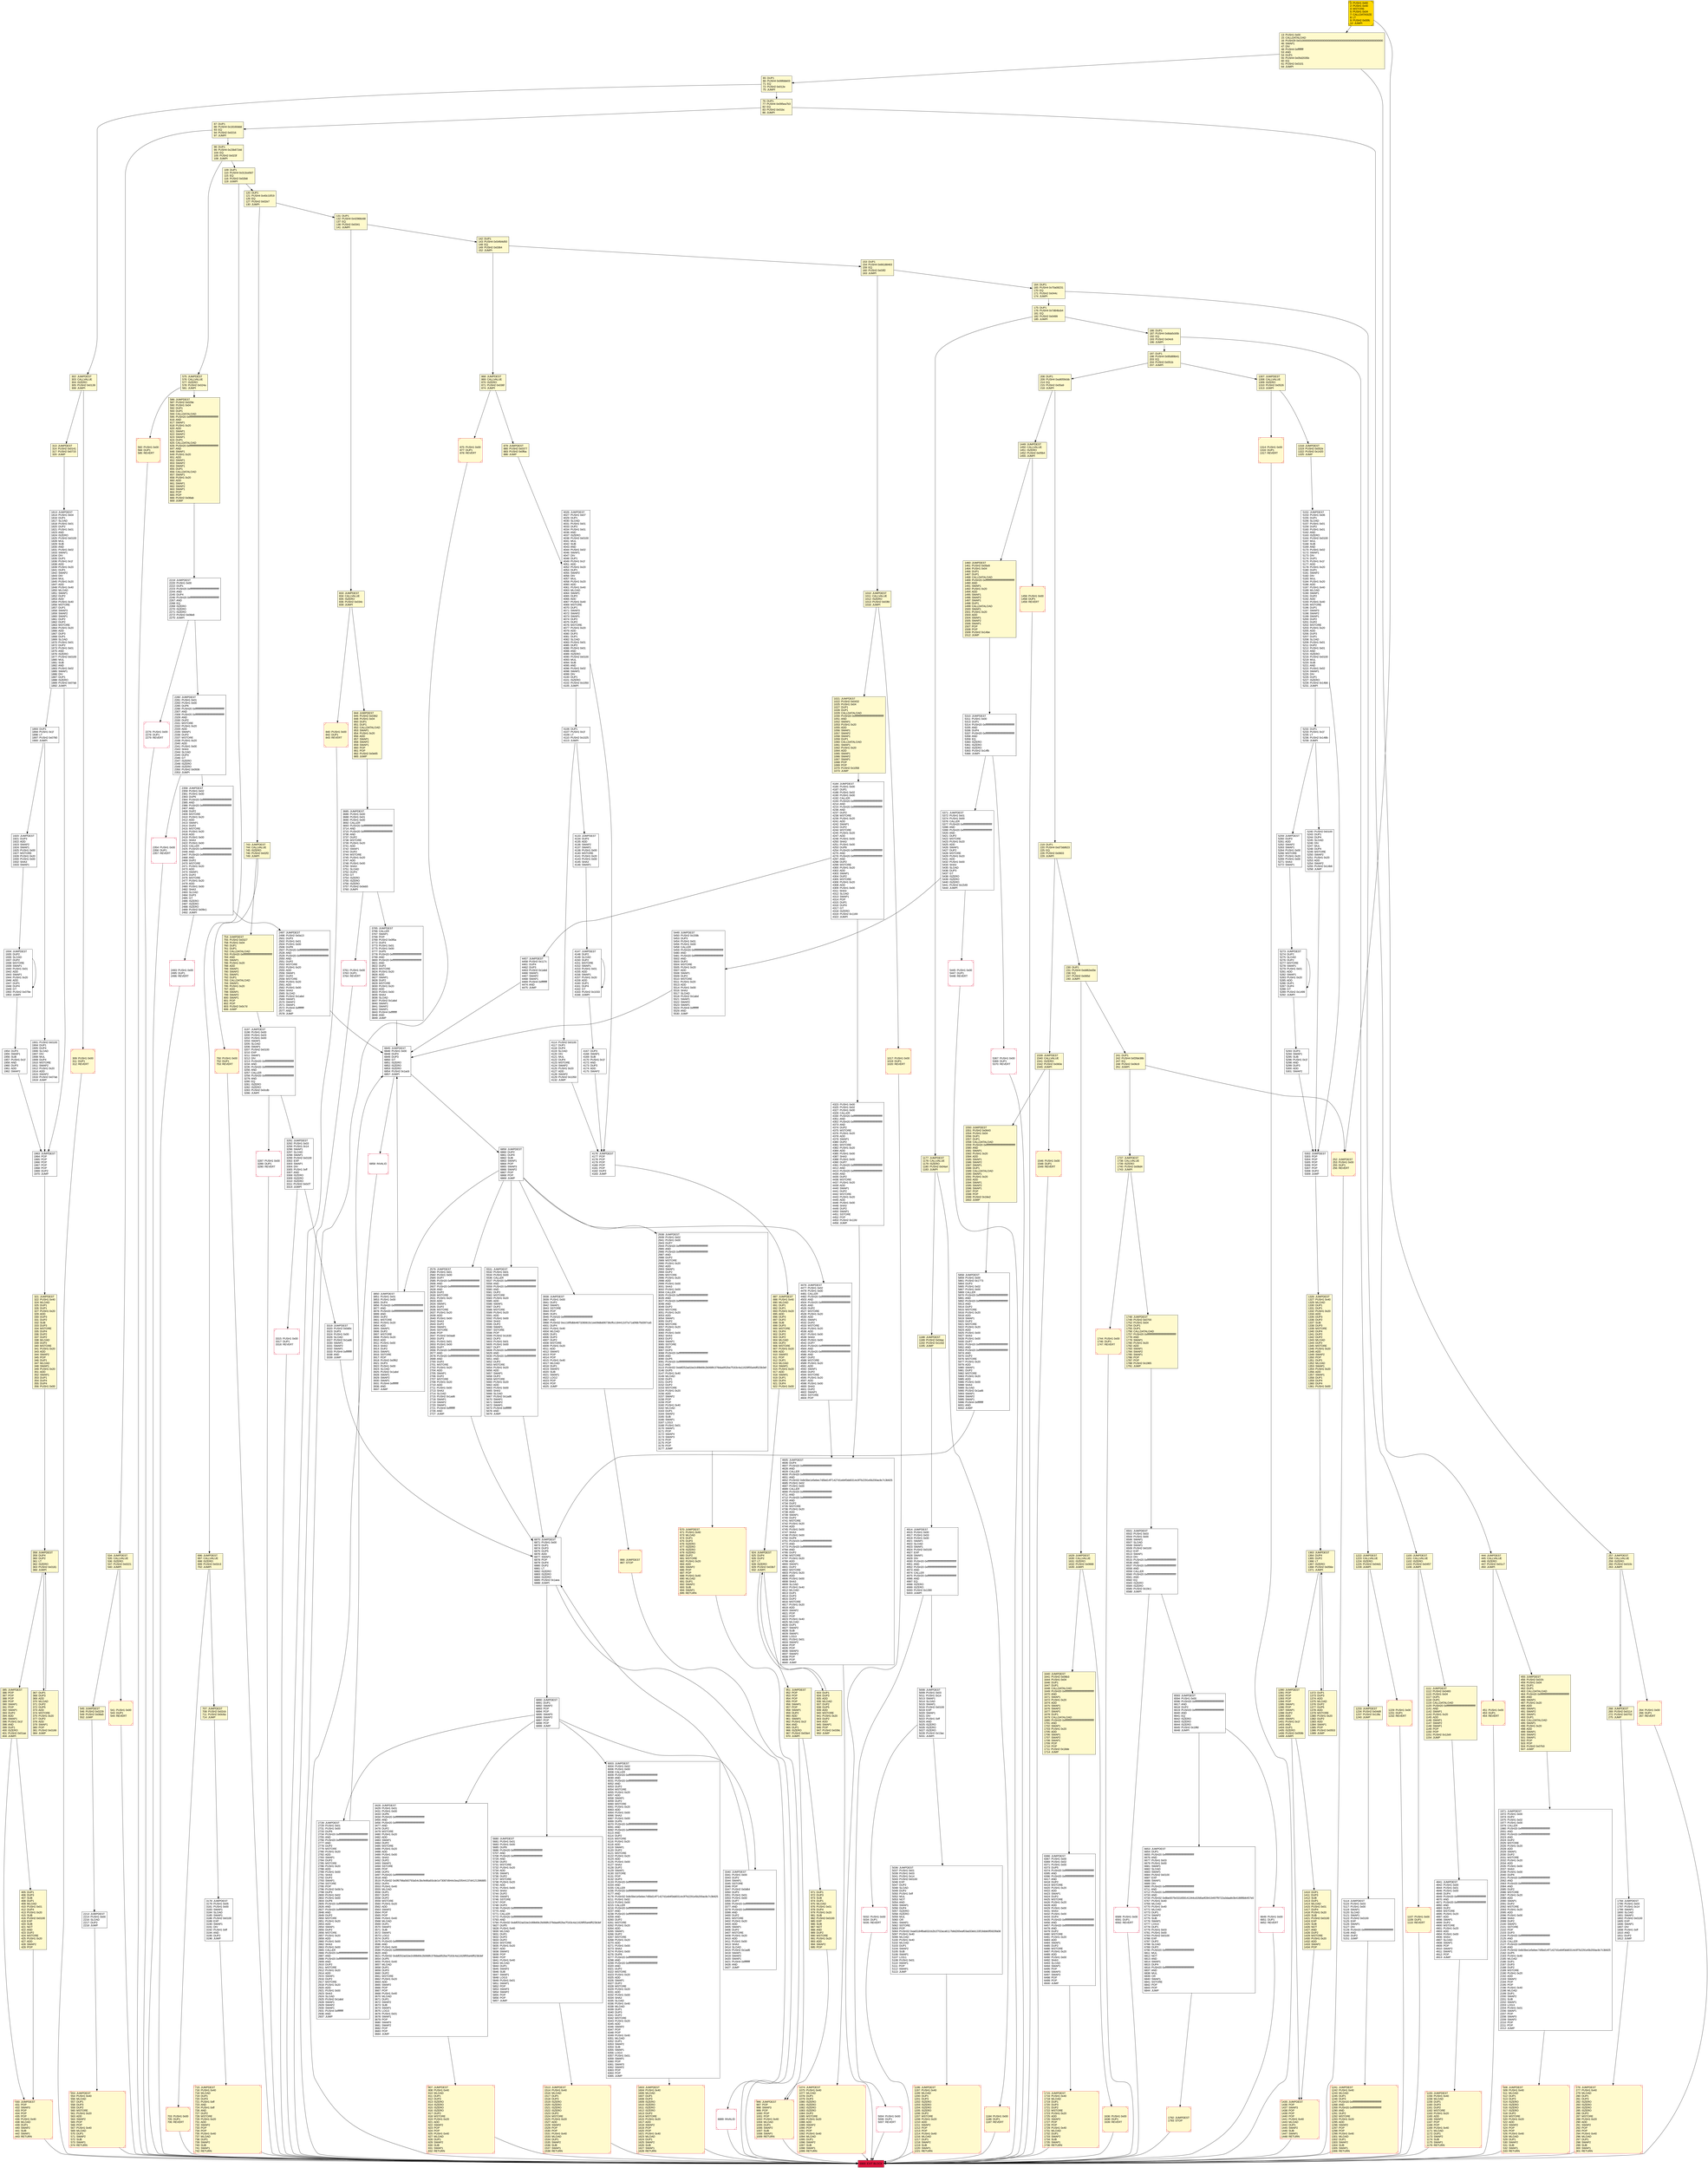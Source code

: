digraph G {
bgcolor=transparent rankdir=UD;
node [shape=box style=filled color=black fillcolor=white fontname=arial fontcolor=black];
1715 [label="1715: JUMPDEST\l1716: PUSH1 0x40\l1718: MLOAD\l1719: DUP1\l1720: DUP3\l1721: DUP2\l1722: MSTORE\l1723: PUSH1 0x20\l1725: ADD\l1726: SWAP2\l1727: POP\l1728: POP\l1729: PUSH1 0x40\l1731: MLOAD\l1732: DUP1\l1733: SWAP2\l1734: SUB\l1735: SWAP1\l1736: RETURN\l" fillcolor=lemonchiffon shape=Msquare color=crimson ];
1184 [label="1184: PUSH1 0x00\l1186: DUP1\l1187: REVERT\l" fillcolor=lemonchiffon shape=Msquare color=crimson ];
6593 [label="6593: JUMPDEST\l6594: PUSH1 0x00\l6596: PUSH20 0xffffffffffffffffffffffffffffffffffffffff\l6617: AND\l6618: DUP2\l6619: PUSH20 0xffffffffffffffffffffffffffffffffffffffff\l6640: AND\l6641: EQ\l6642: ISZERO\l6643: ISZERO\l6644: ISZERO\l6645: PUSH2 0x19fd\l6648: JUMPI\l" ];
1435 [label="1435: JUMPDEST\l1436: POP\l1437: SWAP3\l1438: POP\l1439: POP\l1440: POP\l1441: PUSH1 0x40\l1443: MLOAD\l1444: DUP1\l1445: SWAP2\l1446: SUB\l1447: SWAP1\l1448: RETURN\l" fillcolor=lemonchiffon shape=Msquare color=crimson ];
6653 [label="6653: JUMPDEST\l6654: DUP1\l6655: PUSH20 0xffffffffffffffffffffffffffffffffffffffff\l6676: AND\l6677: PUSH1 0x03\l6679: PUSH1 0x00\l6681: SWAP1\l6682: SLOAD\l6683: SWAP1\l6684: PUSH2 0x0100\l6687: EXP\l6688: SWAP1\l6689: DIV\l6690: PUSH20 0xffffffffffffffffffffffffffffffffffffffff\l6711: AND\l6712: PUSH20 0xffffffffffffffffffffffffffffffffffffffff\l6733: AND\l6734: PUSH32 0x8be0079c531659141344cd1fd0a4f28419497f9722a3daafe3b4186f6b6457e0\l6767: PUSH1 0x40\l6769: MLOAD\l6770: PUSH1 0x40\l6772: MLOAD\l6773: DUP1\l6774: SWAP2\l6775: SUB\l6776: SWAP1\l6777: LOG3\l6778: DUP1\l6779: PUSH1 0x03\l6781: PUSH1 0x00\l6783: PUSH2 0x0100\l6786: EXP\l6787: DUP2\l6788: SLOAD\l6789: DUP2\l6790: PUSH20 0xffffffffffffffffffffffffffffffffffffffff\l6811: MUL\l6812: NOT\l6813: AND\l6814: SWAP1\l6815: DUP4\l6816: PUSH20 0xffffffffffffffffffffffffffffffffffffffff\l6837: AND\l6838: MUL\l6839: OR\l6840: SWAP1\l6841: SSTORE\l6842: POP\l6843: POP\l6844: JUMP\l" ];
1539 [label="1539: JUMPDEST\l1540: CALLVALUE\l1541: ISZERO\l1542: PUSH2 0x060e\l1545: JUMPI\l" fillcolor=lemonchiffon ];
3197 [label="3197: JUMPDEST\l3198: PUSH1 0x00\l3200: PUSH1 0x03\l3202: PUSH1 0x00\l3204: SWAP1\l3205: SLOAD\l3206: SWAP1\l3207: PUSH2 0x0100\l3210: EXP\l3211: SWAP1\l3212: DIV\l3213: PUSH20 0xffffffffffffffffffffffffffffffffffffffff\l3234: AND\l3235: PUSH20 0xffffffffffffffffffffffffffffffffffffffff\l3256: AND\l3257: CALLER\l3258: PUSH20 0xffffffffffffffffffffffffffffffffffffffff\l3279: AND\l3280: EQ\l3281: ISZERO\l3282: ISZERO\l3283: PUSH2 0x0cdb\l3286: JUMPI\l" ];
2497 [label="2497: JUMPDEST\l2498: PUSH2 0x0a13\l2501: DUP3\l2502: PUSH1 0x01\l2504: PUSH1 0x00\l2506: DUP8\l2507: PUSH20 0xffffffffffffffffffffffffffffffffffffffff\l2528: AND\l2529: PUSH20 0xffffffffffffffffffffffffffffffffffffffff\l2550: AND\l2551: DUP2\l2552: MSTORE\l2553: PUSH1 0x20\l2555: ADD\l2556: SWAP1\l2557: DUP2\l2558: MSTORE\l2559: PUSH1 0x20\l2561: ADD\l2562: PUSH1 0x00\l2564: SHA3\l2565: SLOAD\l2566: PUSH2 0x1abd\l2569: SWAP1\l2570: SWAP2\l2571: SWAP1\l2572: PUSH4 0xffffffff\l2577: AND\l2578: JUMP\l" ];
1737 [label="1737: JUMPDEST\l1738: CALLVALUE\l1739: ISZERO\l1740: PUSH2 0x06d4\l1743: JUMPI\l" fillcolor=lemonchiffon ];
3685 [label="3685: JUMPDEST\l3686: PUSH1 0x00\l3688: PUSH1 0x01\l3690: PUSH1 0x00\l3692: CALLER\l3693: PUSH20 0xffffffffffffffffffffffffffffffffffffffff\l3714: AND\l3715: PUSH20 0xffffffffffffffffffffffffffffffffffffffff\l3736: AND\l3737: DUP2\l3738: MSTORE\l3739: PUSH1 0x20\l3741: ADD\l3742: SWAP1\l3743: DUP2\l3744: MSTORE\l3745: PUSH1 0x20\l3747: ADD\l3748: PUSH1 0x00\l3750: SHA3\l3751: SLOAD\l3752: DUP3\l3753: GT\l3754: ISZERO\l3755: ISZERO\l3756: ISZERO\l3757: PUSH2 0x0eb5\l3760: JUMPI\l" ];
4841 [label="4841: JUMPDEST\l4842: PUSH1 0x00\l4844: PUSH1 0x01\l4846: PUSH1 0x00\l4848: DUP4\l4849: PUSH20 0xffffffffffffffffffffffffffffffffffffffff\l4870: AND\l4871: PUSH20 0xffffffffffffffffffffffffffffffffffffffff\l4892: AND\l4893: DUP2\l4894: MSTORE\l4895: PUSH1 0x20\l4897: ADD\l4898: SWAP1\l4899: DUP2\l4900: MSTORE\l4901: PUSH1 0x20\l4903: ADD\l4904: PUSH1 0x00\l4906: SHA3\l4907: SLOAD\l4908: SWAP1\l4909: POP\l4910: SWAP2\l4911: SWAP1\l4912: POP\l4913: JUMP\l" ];
5032 [label="5032: PUSH1 0x00\l5034: DUP1\l5035: REVERT\l" shape=Msquare color=crimson ];
1460 [label="1460: JUMPDEST\l1461: PUSH2 0x05e9\l1464: PUSH1 0x04\l1466: DUP1\l1467: DUP1\l1468: CALLDATALOAD\l1469: PUSH20 0xffffffffffffffffffffffffffffffffffffffff\l1490: AND\l1491: SWAP1\l1492: PUSH1 0x20\l1494: ADD\l1495: SWAP1\l1496: SWAP2\l1497: SWAP1\l1498: DUP1\l1499: CALLDATALOAD\l1500: SWAP1\l1501: PUSH1 0x20\l1503: ADD\l1504: SWAP1\l1505: SWAP2\l1506: SWAP1\l1507: POP\l1508: POP\l1509: PUSH2 0x14be\l1512: JUMP\l" fillcolor=lemonchiffon ];
1100 [label="1100: JUMPDEST\l1101: CALLVALUE\l1102: ISZERO\l1103: PUSH2 0x0457\l1106: JUMPI\l" fillcolor=lemonchiffon ];
1363 [label="1363: JUMPDEST\l1364: DUP4\l1365: DUP2\l1366: LT\l1367: ISZERO\l1368: PUSH2 0x056e\l1371: JUMPI\l" fillcolor=lemonchiffon ];
1074 [label="1074: JUMPDEST\l1075: PUSH1 0x40\l1077: MLOAD\l1078: DUP1\l1079: DUP3\l1080: ISZERO\l1081: ISZERO\l1082: ISZERO\l1083: ISZERO\l1084: DUP2\l1085: MSTORE\l1086: PUSH1 0x20\l1088: ADD\l1089: SWAP2\l1090: POP\l1091: POP\l1092: PUSH1 0x40\l1094: MLOAD\l1095: DUP1\l1096: SWAP2\l1097: SUB\l1098: SWAP1\l1099: RETURN\l" fillcolor=lemonchiffon shape=Msquare color=crimson ];
1901 [label="1901: PUSH2 0x0100\l1904: DUP1\l1905: DUP4\l1906: SLOAD\l1907: DIV\l1908: MUL\l1909: DUP4\l1910: MSTORE\l1911: SWAP2\l1912: PUSH1 0x20\l1914: ADD\l1915: SWAP2\l1916: PUSH2 0x07ab\l1919: JUMP\l" ];
1550 [label="1550: JUMPDEST\l1551: PUSH2 0x0643\l1554: PUSH1 0x04\l1556: DUP1\l1557: DUP1\l1558: CALLDATALOAD\l1559: PUSH20 0xffffffffffffffffffffffffffffffffffffffff\l1580: AND\l1581: SWAP1\l1582: PUSH1 0x20\l1584: ADD\l1585: SWAP1\l1586: SWAP2\l1587: SWAP1\l1588: DUP1\l1589: CALLDATALOAD\l1590: SWAP1\l1591: PUSH1 0x20\l1593: ADD\l1594: SWAP1\l1595: SWAP2\l1596: SWAP1\l1597: POP\l1598: POP\l1599: PUSH2 0x16e2\l1602: JUMP\l" fillcolor=lemonchiffon ];
3761 [label="3761: PUSH1 0x00\l3763: DUP1\l3764: REVERT\l" shape=Msquare color=crimson ];
1456 [label="1456: PUSH1 0x00\l1458: DUP1\l1459: REVERT\l" fillcolor=lemonchiffon shape=Msquare color=crimson ];
4914 [label="4914: JUMPDEST\l4915: PUSH1 0x00\l4917: PUSH1 0x03\l4919: PUSH1 0x00\l4921: SWAP1\l4922: SLOAD\l4923: SWAP1\l4924: PUSH2 0x0100\l4927: EXP\l4928: SWAP1\l4929: DIV\l4930: PUSH20 0xffffffffffffffffffffffffffffffffffffffff\l4951: AND\l4952: PUSH20 0xffffffffffffffffffffffffffffffffffffffff\l4973: AND\l4974: CALLER\l4975: PUSH20 0xffffffffffffffffffffffffffffffffffffffff\l4996: AND\l4997: EQ\l4998: ISZERO\l4999: ISZERO\l5000: PUSH2 0x1390\l5003: JUMPI\l" ];
4605 [label="4605: JUMPDEST\l4606: DUP4\l4607: PUSH20 0xffffffffffffffffffffffffffffffffffffffff\l4628: AND\l4629: CALLER\l4630: PUSH20 0xffffffffffffffffffffffffffffffffffffffff\l4651: AND\l4652: PUSH32 0x8c5be1e5ebec7d5bd14f71427d1e84f3dd0314c0f7b2291e5b200ac8c7c3b925\l4685: PUSH1 0x02\l4687: PUSH1 0x00\l4689: CALLER\l4690: PUSH20 0xffffffffffffffffffffffffffffffffffffffff\l4711: AND\l4712: PUSH20 0xffffffffffffffffffffffffffffffffffffffff\l4733: AND\l4734: DUP2\l4735: MSTORE\l4736: PUSH1 0x20\l4738: ADD\l4739: SWAP1\l4740: DUP2\l4741: MSTORE\l4742: PUSH1 0x20\l4744: ADD\l4745: PUSH1 0x00\l4747: SHA3\l4748: PUSH1 0x00\l4750: DUP9\l4751: PUSH20 0xffffffffffffffffffffffffffffffffffffffff\l4772: AND\l4773: PUSH20 0xffffffffffffffffffffffffffffffffffffffff\l4794: AND\l4795: DUP2\l4796: MSTORE\l4797: PUSH1 0x20\l4799: ADD\l4800: SWAP1\l4801: DUP2\l4802: MSTORE\l4803: PUSH1 0x20\l4805: ADD\l4806: PUSH1 0x00\l4808: SHA3\l4809: SLOAD\l4810: PUSH1 0x40\l4812: MLOAD\l4813: DUP1\l4814: DUP3\l4815: DUP2\l4816: MSTORE\l4817: PUSH1 0x20\l4819: ADD\l4820: SWAP2\l4821: POP\l4822: POP\l4823: PUSH1 0x40\l4825: MLOAD\l4826: DUP1\l4827: SWAP2\l4828: SUB\l4829: SWAP1\l4830: LOG3\l4831: PUSH1 0x01\l4833: SWAP2\l4834: POP\l4835: POP\l4836: SWAP3\l4837: SWAP2\l4838: POP\l4839: POP\l4840: JUMP\l" ];
2213 [label="2213: JUMPDEST\l2214: PUSH1 0x00\l2216: SLOAD\l2217: DUP2\l2218: JUMP\l" ];
5240 [label="5240: PUSH2 0x0100\l5243: DUP1\l5244: DUP4\l5245: SLOAD\l5246: DIV\l5247: MUL\l5248: DUP4\l5249: MSTORE\l5250: SWAP2\l5251: PUSH1 0x20\l5253: ADD\l5254: SWAP2\l5255: PUSH2 0x14b6\l5258: JUMP\l" ];
3938 [label="3938: JUMPDEST\l3939: PUSH1 0x00\l3941: DUP2\l3942: SWAP1\l3943: SSTORE\l3944: POP\l3945: DUP1\l3946: PUSH20 0xffffffffffffffffffffffffffffffffffffffff\l3967: AND\l3968: PUSH32 0xcc16f5dbb4873280815c1ee09dbd06736cffcc184412cf7a71a0fdb75d397ca5\l4001: DUP4\l4002: PUSH1 0x40\l4004: MLOAD\l4005: DUP1\l4006: DUP3\l4007: DUP2\l4008: MSTORE\l4009: PUSH1 0x20\l4011: ADD\l4012: SWAP2\l4013: POP\l4014: POP\l4015: PUSH1 0x40\l4017: MLOAD\l4018: DUP1\l4019: SWAP2\l4020: SUB\l4021: SWAP1\l4022: LOG2\l4023: POP\l4024: POP\l4025: JUMP\l" ];
6870 [label="6870: JUMPDEST\l6871: PUSH1 0x00\l6873: DUP1\l6874: DUP3\l6875: DUP5\l6876: ADD\l6877: SWAP1\l6878: POP\l6879: DUP4\l6880: DUP2\l6881: LT\l6882: ISZERO\l6883: ISZERO\l6884: ISZERO\l6885: PUSH2 0x1aea\l6888: JUMPI\l" ];
230 [label="230: DUP1\l231: PUSH4 0xdd62ed3e\l236: EQ\l237: PUSH2 0x065d\l240: JUMPI\l" fillcolor=lemonchiffon ];
1629 [label="1629: JUMPDEST\l1630: CALLVALUE\l1631: ISZERO\l1632: PUSH2 0x0668\l1635: JUMPI\l" fillcolor=lemonchiffon ];
807 [label="807: JUMPDEST\l808: PUSH1 0x40\l810: MLOAD\l811: DUP1\l812: DUP3\l813: ISZERO\l814: ISZERO\l815: ISZERO\l816: ISZERO\l817: DUP2\l818: MSTORE\l819: PUSH1 0x20\l821: ADD\l822: SWAP2\l823: POP\l824: POP\l825: PUSH1 0x40\l827: MLOAD\l828: DUP1\l829: SWAP2\l830: SUB\l831: SWAP1\l832: RETURN\l" fillcolor=lemonchiffon shape=Msquare color=crimson ];
2493 [label="2493: PUSH1 0x00\l2495: DUP1\l2496: REVERT\l" shape=Msquare color=crimson ];
6589 [label="6589: PUSH1 0x00\l6591: DUP1\l6592: REVERT\l" shape=Msquare color=crimson ];
703 [label="703: PUSH1 0x00\l705: DUP1\l706: REVERT\l" fillcolor=lemonchiffon shape=Msquare color=crimson ];
1010 [label="1010: JUMPDEST\l1011: CALLVALUE\l1012: ISZERO\l1013: PUSH2 0x03fd\l1016: JUMPI\l" fillcolor=lemonchiffon ];
241 [label="241: DUP1\l242: PUSH4 0xf2fde38b\l247: EQ\l248: PUSH2 0x06c9\l251: JUMPI\l" fillcolor=lemonchiffon ];
586 [label="586: JUMPDEST\l587: PUSH2 0x029e\l590: PUSH1 0x04\l592: DUP1\l593: DUP1\l594: CALLDATALOAD\l595: PUSH20 0xffffffffffffffffffffffffffffffffffffffff\l616: AND\l617: SWAP1\l618: PUSH1 0x20\l620: ADD\l621: SWAP1\l622: SWAP2\l623: SWAP1\l624: DUP1\l625: CALLDATALOAD\l626: PUSH20 0xffffffffffffffffffffffffffffffffffffffff\l647: AND\l648: SWAP1\l649: PUSH1 0x20\l651: ADD\l652: SWAP1\l653: SWAP2\l654: SWAP1\l655: DUP1\l656: CALLDATALOAD\l657: SWAP1\l658: PUSH1 0x20\l660: ADD\l661: SWAP1\l662: SWAP2\l663: SWAP1\l664: POP\l665: POP\l666: PUSH2 0x08ab\l669: JUMP\l" fillcolor=lemonchiffon ];
276 [label="276: JUMPDEST\l277: PUSH1 0x40\l279: MLOAD\l280: DUP1\l281: DUP3\l282: ISZERO\l283: ISZERO\l284: ISZERO\l285: ISZERO\l286: DUP2\l287: MSTORE\l288: PUSH1 0x20\l290: ADD\l291: SWAP2\l292: POP\l293: POP\l294: PUSH1 0x40\l296: MLOAD\l297: DUP1\l298: SWAP2\l299: SUB\l300: SWAP1\l301: RETURN\l" fillcolor=lemonchiffon shape=Msquare color=crimson ];
1021 [label="1021: JUMPDEST\l1022: PUSH2 0x0432\l1025: PUSH1 0x04\l1027: DUP1\l1028: DUP1\l1029: CALLDATALOAD\l1030: PUSH20 0xffffffffffffffffffffffffffffffffffffffff\l1051: AND\l1052: SWAP1\l1053: PUSH1 0x20\l1055: ADD\l1056: SWAP1\l1057: SWAP2\l1058: SWAP1\l1059: DUP1\l1060: CALLDATALOAD\l1061: SWAP1\l1062: PUSH1 0x20\l1064: ADD\l1065: SWAP1\l1066: SWAP2\l1067: SWAP1\l1068: POP\l1069: POP\l1070: PUSH2 0x1058\l1073: JUMP\l" fillcolor=lemonchiffon ];
208 [label="208: DUP1\l209: PUSH4 0xa9059cbb\l214: EQ\l215: PUSH2 0x05a9\l218: JUMPI\l" fillcolor=lemonchiffon ];
5004 [label="5004: PUSH1 0x00\l5006: DUP1\l5007: REVERT\l" shape=Msquare color=crimson ];
5310 [label="5310: JUMPDEST\l5311: PUSH1 0x00\l5313: DUP1\l5314: PUSH20 0xffffffffffffffffffffffffffffffffffffffff\l5335: AND\l5336: DUP4\l5337: PUSH20 0xffffffffffffffffffffffffffffffffffffffff\l5358: AND\l5359: EQ\l5360: ISZERO\l5361: ISZERO\l5362: ISZERO\l5363: PUSH2 0x14fb\l5366: JUMPI\l" ];
1155 [label="1155: JUMPDEST\l1156: PUSH1 0x40\l1158: MLOAD\l1159: DUP1\l1160: DUP3\l1161: DUP2\l1162: MSTORE\l1163: PUSH1 0x20\l1165: ADD\l1166: SWAP2\l1167: POP\l1168: POP\l1169: PUSH1 0x40\l1171: MLOAD\l1172: DUP1\l1173: SWAP2\l1174: SUB\l1175: SWAP1\l1176: RETURN\l" fillcolor=lemonchiffon shape=Msquare color=crimson ];
98 [label="98: DUP1\l99: PUSH4 0x23b872dd\l104: EQ\l105: PUSH2 0x023f\l108: JUMPI\l" fillcolor=lemonchiffon ];
5008 [label="5008: JUMPDEST\l5009: PUSH1 0x03\l5011: PUSH1 0x14\l5013: SWAP1\l5014: SLOAD\l5015: SWAP1\l5016: PUSH2 0x0100\l5019: EXP\l5020: SWAP1\l5021: DIV\l5022: PUSH1 0xff\l5024: AND\l5025: ISZERO\l5026: ISZERO\l5027: ISZERO\l5028: PUSH2 0x13ac\l5031: JUMPI\l" ];
13 [label="13: PUSH1 0x00\l15: CALLDATALOAD\l16: PUSH29 0x0100000000000000000000000000000000000000000000000000000000\l46: SWAP1\l47: DIV\l48: PUSH4 0xffffffff\l53: AND\l54: DUP1\l55: PUSH4 0x05d2035b\l60: EQ\l61: PUSH2 0x0101\l64: JUMPI\l" fillcolor=lemonchiffon ];
933 [label="933: DUP1\l934: DUP3\l935: ADD\l936: MLOAD\l937: DUP2\l938: DUP5\l939: ADD\l940: MSTORE\l941: PUSH1 0x20\l943: DUP2\l944: ADD\l945: SWAP1\l946: POP\l947: PUSH2 0x039c\l950: JUMP\l" fillcolor=lemonchiffon ];
430 [label="430: JUMPDEST\l431: POP\l432: SWAP3\l433: POP\l434: POP\l435: POP\l436: PUSH1 0x40\l438: MLOAD\l439: DUP1\l440: SWAP2\l441: SUB\l442: SWAP1\l443: RETURN\l" fillcolor=lemonchiffon shape=Msquare color=crimson ];
1813 [label="1813: JUMPDEST\l1814: PUSH1 0x04\l1816: DUP1\l1817: SLOAD\l1818: PUSH1 0x01\l1820: DUP2\l1821: PUSH1 0x01\l1823: AND\l1824: ISZERO\l1825: PUSH2 0x0100\l1828: MUL\l1829: SUB\l1830: AND\l1831: PUSH1 0x02\l1833: SWAP1\l1834: DIV\l1835: DUP1\l1836: PUSH1 0x1f\l1838: ADD\l1839: PUSH1 0x20\l1841: DUP1\l1842: SWAP2\l1843: DIV\l1844: MUL\l1845: PUSH1 0x20\l1847: ADD\l1848: PUSH1 0x40\l1850: MLOAD\l1851: SWAP1\l1852: DUP2\l1853: ADD\l1854: PUSH1 0x40\l1856: MSTORE\l1857: DUP1\l1858: SWAP3\l1859: SWAP2\l1860: SWAP1\l1861: DUP2\l1862: DUP2\l1863: MSTORE\l1864: PUSH1 0x20\l1866: ADD\l1867: DUP3\l1868: DUP1\l1869: SLOAD\l1870: PUSH1 0x01\l1872: DUP2\l1873: PUSH1 0x01\l1875: AND\l1876: ISZERO\l1877: PUSH2 0x0100\l1880: MUL\l1881: SUB\l1882: AND\l1883: PUSH1 0x02\l1885: SWAP1\l1886: DIV\l1887: DUP1\l1888: ISZERO\l1889: PUSH2 0x07ab\l1892: JUMPI\l" ];
4133 [label="4133: JUMPDEST\l4134: DUP3\l4135: ADD\l4136: SWAP2\l4137: SWAP1\l4138: PUSH1 0x00\l4140: MSTORE\l4141: PUSH1 0x20\l4143: PUSH1 0x00\l4145: SHA3\l4146: SWAP1\l" ];
2728 [label="2728: JUMPDEST\l2729: PUSH1 0x01\l2731: PUSH1 0x00\l2733: DUP6\l2734: PUSH20 0xffffffffffffffffffffffffffffffffffffffff\l2755: AND\l2756: PUSH20 0xffffffffffffffffffffffffffffffffffffffff\l2777: AND\l2778: DUP2\l2779: MSTORE\l2780: PUSH1 0x20\l2782: ADD\l2783: SWAP1\l2784: DUP2\l2785: MSTORE\l2786: PUSH1 0x20\l2788: ADD\l2789: PUSH1 0x00\l2791: SHA3\l2792: DUP2\l2793: SWAP1\l2794: SSTORE\l2795: POP\l2796: PUSH2 0x0b7a\l2799: DUP3\l2800: PUSH1 0x02\l2802: PUSH1 0x00\l2804: DUP8\l2805: PUSH20 0xffffffffffffffffffffffffffffffffffffffff\l2826: AND\l2827: PUSH20 0xffffffffffffffffffffffffffffffffffffffff\l2848: AND\l2849: DUP2\l2850: MSTORE\l2851: PUSH1 0x20\l2853: ADD\l2854: SWAP1\l2855: DUP2\l2856: MSTORE\l2857: PUSH1 0x20\l2859: ADD\l2860: PUSH1 0x00\l2862: SHA3\l2863: PUSH1 0x00\l2865: CALLER\l2866: PUSH20 0xffffffffffffffffffffffffffffffffffffffff\l2887: AND\l2888: PUSH20 0xffffffffffffffffffffffffffffffffffffffff\l2909: AND\l2910: DUP2\l2911: MSTORE\l2912: PUSH1 0x20\l2914: ADD\l2915: SWAP1\l2916: DUP2\l2917: MSTORE\l2918: PUSH1 0x20\l2920: ADD\l2921: PUSH1 0x00\l2923: SHA3\l2924: SLOAD\l2925: PUSH2 0x1abd\l2928: SWAP1\l2929: SWAP2\l2930: SWAP1\l2931: PUSH4 0xffffffff\l2936: AND\l2937: JUMP\l" ];
1640 [label="1640: JUMPDEST\l1641: PUSH2 0x06b3\l1644: PUSH1 0x04\l1646: DUP1\l1647: DUP1\l1648: CALLDATALOAD\l1649: PUSH20 0xffffffffffffffffffffffffffffffffffffffff\l1670: AND\l1671: SWAP1\l1672: PUSH1 0x20\l1674: ADD\l1675: SWAP1\l1676: SWAP2\l1677: SWAP1\l1678: DUP1\l1679: CALLDATALOAD\l1680: PUSH20 0xffffffffffffffffffffffffffffffffffffffff\l1701: AND\l1702: SWAP1\l1703: PUSH1 0x20\l1705: ADD\l1706: SWAP1\l1707: SWAP2\l1708: SWAP1\l1709: POP\l1710: POP\l1711: PUSH2 0x18de\l1714: JUMP\l" fillcolor=lemonchiffon ];
65 [label="65: DUP1\l66: PUSH4 0x06fdde03\l71: EQ\l72: PUSH2 0x012e\l75: JUMPI\l" fillcolor=lemonchiffon ];
6501 [label="6501: JUMPDEST\l6502: PUSH1 0x03\l6504: PUSH1 0x00\l6506: SWAP1\l6507: SLOAD\l6508: SWAP1\l6509: PUSH2 0x0100\l6512: EXP\l6513: SWAP1\l6514: DIV\l6515: PUSH20 0xffffffffffffffffffffffffffffffffffffffff\l6536: AND\l6537: PUSH20 0xffffffffffffffffffffffffffffffffffffffff\l6558: AND\l6559: CALLER\l6560: PUSH20 0xffffffffffffffffffffffffffffffffffffffff\l6581: AND\l6582: EQ\l6583: ISZERO\l6584: ISZERO\l6585: PUSH2 0x19c1\l6588: JUMPI\l" ];
6366 [label="6366: JUMPDEST\l6367: PUSH1 0x00\l6369: PUSH1 0x02\l6371: PUSH1 0x00\l6373: DUP5\l6374: PUSH20 0xffffffffffffffffffffffffffffffffffffffff\l6395: AND\l6396: PUSH20 0xffffffffffffffffffffffffffffffffffffffff\l6417: AND\l6418: DUP2\l6419: MSTORE\l6420: PUSH1 0x20\l6422: ADD\l6423: SWAP1\l6424: DUP2\l6425: MSTORE\l6426: PUSH1 0x20\l6428: ADD\l6429: PUSH1 0x00\l6431: SHA3\l6432: PUSH1 0x00\l6434: DUP4\l6435: PUSH20 0xffffffffffffffffffffffffffffffffffffffff\l6456: AND\l6457: PUSH20 0xffffffffffffffffffffffffffffffffffffffff\l6478: AND\l6479: DUP2\l6480: MSTORE\l6481: PUSH1 0x20\l6483: ADD\l6484: SWAP1\l6485: DUP2\l6486: MSTORE\l6487: PUSH1 0x20\l6489: ADD\l6490: PUSH1 0x00\l6492: SHA3\l6493: SLOAD\l6494: SWAP1\l6495: POP\l6496: SWAP3\l6497: SWAP2\l6498: POP\l6499: POP\l6500: JUMP\l" ];
2276 [label="2276: PUSH1 0x00\l2278: DUP1\l2279: REVERT\l" shape=Msquare color=crimson ];
707 [label="707: JUMPDEST\l708: PUSH2 0x02cb\l711: PUSH2 0x0c6a\l714: JUMP\l" fillcolor=lemonchiffon ];
5114 [label="5114: JUMPDEST\l5115: PUSH1 0x03\l5117: PUSH1 0x00\l5119: SWAP1\l5120: SLOAD\l5121: SWAP1\l5122: PUSH2 0x0100\l5125: EXP\l5126: SWAP1\l5127: DIV\l5128: PUSH20 0xffffffffffffffffffffffffffffffffffffffff\l5149: AND\l5150: DUP2\l5151: JUMP\l" ];
750 [label="750: PUSH1 0x00\l752: DUP1\l753: REVERT\l" fillcolor=lemonchiffon shape=Msquare color=crimson ];
534 [label="534: JUMPDEST\l535: CALLVALUE\l536: ISZERO\l537: PUSH2 0x0221\l540: JUMPI\l" fillcolor=lemonchiffon ];
545 [label="545: JUMPDEST\l546: PUSH2 0x0229\l549: PUSH2 0x08a5\l552: JUMP\l" fillcolor=lemonchiffon ];
302 [label="302: JUMPDEST\l303: CALLVALUE\l304: ISZERO\l305: PUSH2 0x0139\l308: JUMPI\l" fillcolor=lemonchiffon ];
3315 [label="3315: PUSH1 0x00\l3317: DUP1\l3318: REVERT\l" shape=Msquare color=crimson ];
5273 [label="5273: JUMPDEST\l5274: DUP2\l5275: SLOAD\l5276: DUP2\l5277: MSTORE\l5278: SWAP1\l5279: PUSH1 0x01\l5281: ADD\l5282: SWAP1\l5283: PUSH1 0x20\l5285: ADD\l5286: DUP1\l5287: DUP4\l5288: GT\l5289: PUSH2 0x1499\l5292: JUMPI\l" ];
743 [label="743: JUMPDEST\l744: CALLVALUE\l745: ISZERO\l746: PUSH2 0x02f2\l749: JUMPI\l" fillcolor=lemonchiffon ];
1111 [label="1111: JUMPDEST\l1112: PUSH2 0x0483\l1115: PUSH1 0x04\l1117: DUP1\l1118: DUP1\l1119: CALLDATALOAD\l1120: PUSH20 0xffffffffffffffffffffffffffffffffffffffff\l1141: AND\l1142: SWAP1\l1143: PUSH1 0x20\l1145: ADD\l1146: SWAP1\l1147: SWAP2\l1148: SWAP1\l1149: POP\l1150: POP\l1151: PUSH2 0x12e9\l1154: JUMP\l" fillcolor=lemonchiffon ];
5367 [label="5367: PUSH1 0x00\l5369: DUP1\l5370: REVERT\l" shape=Msquare color=crimson ];
6889 [label="6889: INVALID\l" shape=Msquare color=crimson ];
109 [label="109: DUP1\l110: PUSH4 0x313ce567\l115: EQ\l116: PUSH2 0x02b8\l119: JUMPI\l" fillcolor=lemonchiffon ];
1017 [label="1017: PUSH1 0x00\l1019: DUP1\l1020: REVERT\l" fillcolor=lemonchiffon shape=Msquare color=crimson ];
6649 [label="6649: PUSH1 0x00\l6651: DUP1\l6652: REVERT\l" shape=Msquare color=crimson ];
575 [label="575: JUMPDEST\l576: CALLVALUE\l577: ISZERO\l578: PUSH2 0x024a\l581: JUMPI\l" fillcolor=lemonchiffon ];
153 [label="153: DUP1\l154: PUSH4 0x66188463\l159: EQ\l160: PUSH2 0x03f2\l163: JUMPI\l" fillcolor=lemonchiffon ];
451 [label="451: PUSH1 0x00\l453: DUP1\l454: REVERT\l" fillcolor=lemonchiffon shape=Msquare color=crimson ];
1748 [label="1748: JUMPDEST\l1749: PUSH2 0x0700\l1752: PUSH1 0x04\l1754: DUP1\l1755: DUP1\l1756: CALLDATALOAD\l1757: PUSH20 0xffffffffffffffffffffffffffffffffffffffff\l1778: AND\l1779: SWAP1\l1780: PUSH1 0x20\l1782: ADD\l1783: SWAP1\l1784: SWAP2\l1785: SWAP1\l1786: POP\l1787: POP\l1788: PUSH2 0x1965\l1791: JUMP\l" fillcolor=lemonchiffon ];
2579 [label="2579: JUMPDEST\l2580: PUSH1 0x01\l2582: PUSH1 0x00\l2584: DUP7\l2585: PUSH20 0xffffffffffffffffffffffffffffffffffffffff\l2606: AND\l2607: PUSH20 0xffffffffffffffffffffffffffffffffffffffff\l2628: AND\l2629: DUP2\l2630: MSTORE\l2631: PUSH1 0x20\l2633: ADD\l2634: SWAP1\l2635: DUP2\l2636: MSTORE\l2637: PUSH1 0x20\l2639: ADD\l2640: PUSH1 0x00\l2642: SHA3\l2643: DUP2\l2644: SWAP1\l2645: SSTORE\l2646: POP\l2647: PUSH2 0x0aa8\l2650: DUP3\l2651: PUSH1 0x01\l2653: PUSH1 0x00\l2655: DUP7\l2656: PUSH20 0xffffffffffffffffffffffffffffffffffffffff\l2677: AND\l2678: PUSH20 0xffffffffffffffffffffffffffffffffffffffff\l2699: AND\l2700: DUP2\l2701: MSTORE\l2702: PUSH1 0x20\l2704: ADD\l2705: SWAP1\l2706: DUP2\l2707: MSTORE\l2708: PUSH1 0x20\l2710: ADD\l2711: PUSH1 0x00\l2713: SHA3\l2714: SLOAD\l2715: PUSH2 0x1ad6\l2718: SWAP1\l2719: SWAP2\l2720: SWAP1\l2721: PUSH4 0xffffffff\l2726: AND\l2727: JUMP\l" ];
924 [label="924: JUMPDEST\l925: DUP4\l926: DUP2\l927: LT\l928: ISZERO\l929: PUSH2 0x03b7\l932: JUMPI\l" fillcolor=lemonchiffon ];
3765 [label="3765: JUMPDEST\l3766: CALLER\l3767: SWAP1\l3768: POP\l3769: PUSH2 0x0f0a\l3772: DUP3\l3773: PUSH1 0x01\l3775: PUSH1 0x00\l3777: DUP5\l3778: PUSH20 0xffffffffffffffffffffffffffffffffffffffff\l3799: AND\l3800: PUSH20 0xffffffffffffffffffffffffffffffffffffffff\l3821: AND\l3822: DUP2\l3823: MSTORE\l3824: PUSH1 0x20\l3826: ADD\l3827: SWAP1\l3828: DUP2\l3829: MSTORE\l3830: PUSH1 0x20\l3832: ADD\l3833: PUSH1 0x00\l3835: SHA3\l3836: SLOAD\l3837: PUSH2 0x1abd\l3840: SWAP1\l3841: SWAP2\l3842: SWAP1\l3843: PUSH4 0xffffffff\l3848: AND\l3849: JUMP\l" ];
4176 [label="4176: JUMPDEST\l4177: POP\l4178: POP\l4179: POP\l4180: POP\l4181: POP\l4182: DUP2\l4183: JUMP\l" ];
1794 [label="1794: JUMPDEST\l1795: PUSH1 0x03\l1797: PUSH1 0x14\l1799: SWAP1\l1800: SLOAD\l1801: SWAP1\l1802: PUSH2 0x0100\l1805: EXP\l1806: SWAP1\l1807: DIV\l1808: PUSH1 0xff\l1810: AND\l1811: DUP2\l1812: JUMP\l" ];
1229 [label="1229: PUSH1 0x00\l1231: DUP1\l1232: REVERT\l" fillcolor=lemonchiffon shape=Msquare color=crimson ];
358 [label="358: JUMPDEST\l359: DUP4\l360: DUP2\l361: LT\l362: ISZERO\l363: PUSH2 0x0181\l366: JUMPI\l" fillcolor=lemonchiffon ];
1744 [label="1744: PUSH1 0x00\l1746: DUP1\l1747: REVERT\l" fillcolor=lemonchiffon shape=Msquare color=crimson ];
1971 [label="1971: JUMPDEST\l1972: PUSH1 0x00\l1974: DUP2\l1975: PUSH1 0x02\l1977: PUSH1 0x00\l1979: CALLER\l1980: PUSH20 0xffffffffffffffffffffffffffffffffffffffff\l2001: AND\l2002: PUSH20 0xffffffffffffffffffffffffffffffffffffffff\l2023: AND\l2024: DUP2\l2025: MSTORE\l2026: PUSH1 0x20\l2028: ADD\l2029: SWAP1\l2030: DUP2\l2031: MSTORE\l2032: PUSH1 0x20\l2034: ADD\l2035: PUSH1 0x00\l2037: SHA3\l2038: PUSH1 0x00\l2040: DUP6\l2041: PUSH20 0xffffffffffffffffffffffffffffffffffffffff\l2062: AND\l2063: PUSH20 0xffffffffffffffffffffffffffffffffffffffff\l2084: AND\l2085: DUP2\l2086: MSTORE\l2087: PUSH1 0x20\l2089: ADD\l2090: SWAP1\l2091: DUP2\l2092: MSTORE\l2093: PUSH1 0x20\l2095: ADD\l2096: PUSH1 0x00\l2098: SHA3\l2099: DUP2\l2100: SWAP1\l2101: SSTORE\l2102: POP\l2103: DUP3\l2104: PUSH20 0xffffffffffffffffffffffffffffffffffffffff\l2125: AND\l2126: CALLER\l2127: PUSH20 0xffffffffffffffffffffffffffffffffffffffff\l2148: AND\l2149: PUSH32 0x8c5be1e5ebec7d5bd14f71427d1e84f3dd0314c0f7b2291e5b200ac8c7c3b925\l2182: DUP5\l2183: PUSH1 0x40\l2185: MLOAD\l2186: DUP1\l2187: DUP3\l2188: DUP2\l2189: MSTORE\l2190: PUSH1 0x20\l2192: ADD\l2193: SWAP2\l2194: POP\l2195: POP\l2196: PUSH1 0x40\l2198: MLOAD\l2199: DUP1\l2200: SWAP2\l2201: SUB\l2202: SWAP1\l2203: LOG3\l2204: PUSH1 0x01\l2206: SWAP1\l2207: POP\l2208: SWAP3\l2209: SWAP2\l2210: POP\l2211: POP\l2212: JUMP\l" ];
6858 [label="6858: INVALID\l" shape=Msquare color=crimson ];
3287 [label="3287: PUSH1 0x00\l3289: DUP1\l3290: REVERT\l" shape=Msquare color=crimson ];
996 [label="996: JUMPDEST\l997: POP\l998: SWAP3\l999: POP\l1000: POP\l1001: POP\l1002: PUSH1 0x40\l1004: MLOAD\l1005: DUP1\l1006: SWAP2\l1007: SUB\l1008: SWAP1\l1009: RETURN\l" fillcolor=lemonchiffon shape=Msquare color=crimson ];
4106 [label="4106: DUP1\l4107: PUSH1 0x1f\l4109: LT\l4110: PUSH2 0x1025\l4113: JUMPI\l" ];
715 [label="715: JUMPDEST\l716: PUSH1 0x40\l718: MLOAD\l719: DUP1\l720: DUP3\l721: PUSH1 0xff\l723: AND\l724: PUSH1 0xff\l726: AND\l727: DUP2\l728: MSTORE\l729: PUSH1 0x20\l731: ADD\l732: SWAP2\l733: POP\l734: POP\l735: PUSH1 0x40\l737: MLOAD\l738: DUP1\l739: SWAP2\l740: SUB\l741: SWAP1\l742: RETURN\l" fillcolor=lemonchiffon shape=Msquare color=crimson ];
197 [label="197: DUP1\l198: PUSH4 0x95d89b41\l203: EQ\l204: PUSH2 0x051b\l207: JUMPI\l" fillcolor=lemonchiffon ];
1603 [label="1603: JUMPDEST\l1604: PUSH1 0x40\l1606: MLOAD\l1607: DUP1\l1608: DUP3\l1609: ISZERO\l1610: ISZERO\l1611: ISZERO\l1612: ISZERO\l1613: DUP2\l1614: MSTORE\l1615: PUSH1 0x20\l1617: ADD\l1618: SWAP2\l1619: POP\l1620: POP\l1621: PUSH1 0x40\l1623: MLOAD\l1624: DUP1\l1625: SWAP2\l1626: SUB\l1627: SWAP1\l1628: RETURN\l" fillcolor=lemonchiffon shape=Msquare color=crimson ];
4167 [label="4167: DUP3\l4168: SWAP1\l4169: SUB\l4170: PUSH1 0x1f\l4172: AND\l4173: DUP3\l4174: ADD\l4175: SWAP2\l" ];
5302 [label="5302: JUMPDEST\l5303: POP\l5304: POP\l5305: POP\l5306: POP\l5307: POP\l5308: DUP2\l5309: JUMP\l" ];
3428 [label="3428: JUMPDEST\l3429: PUSH1 0x01\l3431: PUSH1 0x00\l3433: DUP6\l3434: PUSH20 0xffffffffffffffffffffffffffffffffffffffff\l3455: AND\l3456: PUSH20 0xffffffffffffffffffffffffffffffffffffffff\l3477: AND\l3478: DUP2\l3479: MSTORE\l3480: PUSH1 0x20\l3482: ADD\l3483: SWAP1\l3484: DUP2\l3485: MSTORE\l3486: PUSH1 0x20\l3488: ADD\l3489: PUSH1 0x00\l3491: SHA3\l3492: DUP2\l3493: SWAP1\l3494: SSTORE\l3495: POP\l3496: DUP3\l3497: PUSH20 0xffffffffffffffffffffffffffffffffffffffff\l3518: AND\l3519: PUSH32 0x0f6798a560793a54c3bcfe86a93cde1e73087d944c0ea20544137d4121396885\l3552: DUP4\l3553: PUSH1 0x40\l3555: MLOAD\l3556: DUP1\l3557: DUP3\l3558: DUP2\l3559: MSTORE\l3560: PUSH1 0x20\l3562: ADD\l3563: SWAP2\l3564: POP\l3565: POP\l3566: PUSH1 0x40\l3568: MLOAD\l3569: DUP1\l3570: SWAP2\l3571: SUB\l3572: SWAP1\l3573: LOG2\l3574: DUP3\l3575: PUSH20 0xffffffffffffffffffffffffffffffffffffffff\l3596: AND\l3597: PUSH1 0x00\l3599: PUSH20 0xffffffffffffffffffffffffffffffffffffffff\l3620: AND\l3621: PUSH32 0xddf252ad1be2c89b69c2b068fc378daa952ba7f163c4a11628f55a4df523b3ef\l3654: DUP5\l3655: PUSH1 0x40\l3657: MLOAD\l3658: DUP1\l3659: DUP3\l3660: DUP2\l3661: MSTORE\l3662: PUSH1 0x20\l3664: ADD\l3665: SWAP2\l3666: POP\l3667: POP\l3668: PUSH1 0x40\l3670: MLOAD\l3671: DUP1\l3672: SWAP2\l3673: SUB\l3674: SWAP1\l3675: LOG3\l3676: PUSH1 0x01\l3678: SWAP1\l3679: POP\l3680: SWAP3\l3681: SWAP2\l3682: POP\l3683: POP\l3684: JUMP\l" ];
1314 [label="1314: PUSH1 0x00\l1316: DUP1\l1317: REVERT\l" fillcolor=lemonchiffon shape=Msquare color=crimson ];
5371 [label="5371: JUMPDEST\l5372: PUSH1 0x01\l5374: PUSH1 0x00\l5376: CALLER\l5377: PUSH20 0xffffffffffffffffffffffffffffffffffffffff\l5398: AND\l5399: PUSH20 0xffffffffffffffffffffffffffffffffffffffff\l5420: AND\l5421: DUP2\l5422: MSTORE\l5423: PUSH1 0x20\l5425: ADD\l5426: SWAP1\l5427: DUP2\l5428: MSTORE\l5429: PUSH1 0x20\l5431: ADD\l5432: PUSH1 0x00\l5434: SHA3\l5435: SLOAD\l5436: DUP3\l5437: GT\l5438: ISZERO\l5439: ISZERO\l5440: ISZERO\l5441: PUSH2 0x1549\l5444: JUMPI\l" ];
6890 [label="6890: JUMPDEST\l6891: DUP1\l6892: SWAP2\l6893: POP\l6894: POP\l6895: SWAP3\l6896: SWAP2\l6897: POP\l6898: POP\l6899: JUMP\l" ];
1410 [label="1410: DUP1\l1411: DUP3\l1412: SUB\l1413: DUP1\l1414: MLOAD\l1415: PUSH1 0x01\l1417: DUP4\l1418: PUSH1 0x20\l1420: SUB\l1421: PUSH2 0x0100\l1424: EXP\l1425: SUB\l1426: NOT\l1427: AND\l1428: DUP2\l1429: MSTORE\l1430: PUSH1 0x20\l1432: ADD\l1433: SWAP2\l1434: POP\l" fillcolor=lemonchiffon ];
1241 [label="1241: JUMPDEST\l1242: PUSH1 0x40\l1244: MLOAD\l1245: DUP1\l1246: DUP3\l1247: PUSH20 0xffffffffffffffffffffffffffffffffffffffff\l1268: AND\l1269: PUSH20 0xffffffffffffffffffffffffffffffffffffffff\l1290: AND\l1291: DUP2\l1292: MSTORE\l1293: PUSH1 0x20\l1295: ADD\l1296: SWAP2\l1297: POP\l1298: POP\l1299: PUSH1 0x40\l1301: MLOAD\l1302: DUP1\l1303: SWAP2\l1304: SUB\l1305: SWAP1\l1306: RETURN\l" fillcolor=lemonchiffon shape=Msquare color=crimson ];
2938 [label="2938: JUMPDEST\l2939: PUSH1 0x02\l2941: PUSH1 0x00\l2943: DUP7\l2944: PUSH20 0xffffffffffffffffffffffffffffffffffffffff\l2965: AND\l2966: PUSH20 0xffffffffffffffffffffffffffffffffffffffff\l2987: AND\l2988: DUP2\l2989: MSTORE\l2990: PUSH1 0x20\l2992: ADD\l2993: SWAP1\l2994: DUP2\l2995: MSTORE\l2996: PUSH1 0x20\l2998: ADD\l2999: PUSH1 0x00\l3001: SHA3\l3002: PUSH1 0x00\l3004: CALLER\l3005: PUSH20 0xffffffffffffffffffffffffffffffffffffffff\l3026: AND\l3027: PUSH20 0xffffffffffffffffffffffffffffffffffffffff\l3048: AND\l3049: DUP2\l3050: MSTORE\l3051: PUSH1 0x20\l3053: ADD\l3054: SWAP1\l3055: DUP2\l3056: MSTORE\l3057: PUSH1 0x20\l3059: ADD\l3060: PUSH1 0x00\l3062: SHA3\l3063: DUP2\l3064: SWAP1\l3065: SSTORE\l3066: POP\l3067: DUP3\l3068: PUSH20 0xffffffffffffffffffffffffffffffffffffffff\l3089: AND\l3090: DUP5\l3091: PUSH20 0xffffffffffffffffffffffffffffffffffffffff\l3112: AND\l3113: PUSH32 0xddf252ad1be2c89b69c2b068fc378daa952ba7f163c4a11628f55a4df523b3ef\l3146: DUP5\l3147: PUSH1 0x40\l3149: MLOAD\l3150: DUP1\l3151: DUP3\l3152: DUP2\l3153: MSTORE\l3154: PUSH1 0x20\l3156: ADD\l3157: SWAP2\l3158: POP\l3159: POP\l3160: PUSH1 0x40\l3162: MLOAD\l3163: DUP1\l3164: SWAP2\l3165: SUB\l3166: SWAP1\l3167: LOG3\l3168: PUSH1 0x01\l3170: SWAP1\l3171: POP\l3172: SWAP4\l3173: SWAP3\l3174: POP\l3175: POP\l3176: POP\l3177: JUMP\l" ];
5531 [label="5531: JUMPDEST\l5532: PUSH1 0x01\l5534: PUSH1 0x00\l5536: CALLER\l5537: PUSH20 0xffffffffffffffffffffffffffffffffffffffff\l5558: AND\l5559: PUSH20 0xffffffffffffffffffffffffffffffffffffffff\l5580: AND\l5581: DUP2\l5582: MSTORE\l5583: PUSH1 0x20\l5585: ADD\l5586: SWAP1\l5587: DUP2\l5588: MSTORE\l5589: PUSH1 0x20\l5591: ADD\l5592: PUSH1 0x00\l5594: SHA3\l5595: DUP2\l5596: SWAP1\l5597: SSTORE\l5598: POP\l5599: PUSH2 0x1630\l5602: DUP3\l5603: PUSH1 0x01\l5605: PUSH1 0x00\l5607: DUP7\l5608: PUSH20 0xffffffffffffffffffffffffffffffffffffffff\l5629: AND\l5630: PUSH20 0xffffffffffffffffffffffffffffffffffffffff\l5651: AND\l5652: DUP2\l5653: MSTORE\l5654: PUSH1 0x20\l5656: ADD\l5657: SWAP1\l5658: DUP2\l5659: MSTORE\l5660: PUSH1 0x20\l5662: ADD\l5663: PUSH1 0x00\l5665: SHA3\l5666: SLOAD\l5667: PUSH2 0x1ad6\l5670: SWAP1\l5671: SWAP2\l5672: SWAP1\l5673: PUSH4 0xffffffff\l5678: AND\l5679: JUMP\l" ];
385 [label="385: JUMPDEST\l386: POP\l387: POP\l388: POP\l389: POP\l390: SWAP1\l391: POP\l392: SWAP1\l393: DUP2\l394: ADD\l395: SWAP1\l396: PUSH1 0x1f\l398: AND\l399: DUP1\l400: ISZERO\l401: PUSH2 0x01ae\l404: JUMPI\l" fillcolor=lemonchiffon ];
1372 [label="1372: DUP1\l1373: DUP3\l1374: ADD\l1375: MLOAD\l1376: DUP2\l1377: DUP5\l1378: ADD\l1379: MSTORE\l1380: PUSH1 0x20\l1382: DUP2\l1383: ADD\l1384: SWAP1\l1385: POP\l1386: PUSH2 0x0553\l1389: JUMP\l" fillcolor=lemonchiffon ];
4114 [label="4114: PUSH2 0x0100\l4117: DUP1\l4118: DUP4\l4119: SLOAD\l4120: DIV\l4121: MUL\l4122: DUP4\l4123: MSTORE\l4124: SWAP2\l4125: PUSH1 0x20\l4127: ADD\l4128: SWAP2\l4129: PUSH2 0x1050\l4132: JUMP\l" ];
455 [label="455: JUMPDEST\l456: PUSH2 0x01fc\l459: PUSH1 0x04\l461: DUP1\l462: DUP1\l463: CALLDATALOAD\l464: PUSH20 0xffffffffffffffffffffffffffffffffffffffff\l485: AND\l486: SWAP1\l487: PUSH1 0x20\l489: ADD\l490: SWAP1\l491: SWAP2\l492: SWAP1\l493: DUP1\l494: CALLDATALOAD\l495: SWAP1\l496: PUSH1 0x20\l498: ADD\l499: SWAP1\l500: SWAP2\l501: SWAP1\l502: POP\l503: POP\l504: PUSH2 0x07b3\l507: JUMP\l" fillcolor=lemonchiffon ];
1196 [label="1196: JUMPDEST\l1197: PUSH1 0x40\l1199: MLOAD\l1200: DUP1\l1201: DUP3\l1202: ISZERO\l1203: ISZERO\l1204: ISZERO\l1205: ISZERO\l1206: DUP2\l1207: MSTORE\l1208: PUSH1 0x20\l1210: ADD\l1211: SWAP2\l1212: POP\l1213: POP\l1214: PUSH1 0x40\l1216: MLOAD\l1217: DUP1\l1218: SWAP2\l1219: SUB\l1220: SWAP1\l1221: RETURN\l" fillcolor=lemonchiffon shape=Msquare color=crimson ];
5259 [label="5259: JUMPDEST\l5260: DUP3\l5261: ADD\l5262: SWAP2\l5263: SWAP1\l5264: PUSH1 0x00\l5266: MSTORE\l5267: PUSH1 0x20\l5269: PUSH1 0x00\l5271: SHA3\l5272: SWAP1\l" ];
2354 [label="2354: PUSH1 0x00\l2356: DUP1\l2357: REVERT\l" shape=Msquare color=crimson ];
309 [label="309: PUSH1 0x00\l311: DUP1\l312: REVERT\l" fillcolor=lemonchiffon shape=Msquare color=crimson ];
1792 [label="1792: JUMPDEST\l1793: STOP\l" fillcolor=lemonchiffon shape=Msquare color=crimson ];
5293 [label="5293: DUP3\l5294: SWAP1\l5295: SUB\l5296: PUSH1 0x1f\l5298: AND\l5299: DUP3\l5300: ADD\l5301: SWAP2\l" ];
142 [label="142: DUP1\l143: PUSH4 0x54fd4d50\l148: EQ\l149: PUSH2 0x0364\l152: JUMPI\l" fillcolor=lemonchiffon ];
87 [label="87: DUP1\l88: PUSH4 0x18160ddd\l93: EQ\l94: PUSH2 0x0216\l97: JUMPI\l" fillcolor=lemonchiffon ];
553 [label="553: JUMPDEST\l554: PUSH1 0x40\l556: MLOAD\l557: DUP1\l558: DUP3\l559: DUP2\l560: MSTORE\l561: PUSH1 0x20\l563: ADD\l564: SWAP2\l565: POP\l566: POP\l567: PUSH1 0x40\l569: MLOAD\l570: DUP1\l571: SWAP2\l572: SUB\l573: SWAP1\l574: RETURN\l" fillcolor=lemonchiffon shape=Msquare color=crimson ];
1920 [label="1920: JUMPDEST\l1921: DUP3\l1922: ADD\l1923: SWAP2\l1924: SWAP1\l1925: PUSH1 0x00\l1927: MSTORE\l1928: PUSH1 0x20\l1930: PUSH1 0x00\l1932: SHA3\l1933: SWAP1\l" ];
1954 [label="1954: DUP3\l1955: SWAP1\l1956: SUB\l1957: PUSH1 0x1f\l1959: AND\l1960: DUP3\l1961: ADD\l1962: SWAP2\l" ];
1963 [label="1963: JUMPDEST\l1964: POP\l1965: POP\l1966: POP\l1967: POP\l1968: POP\l1969: DUP2\l1970: JUMP\l" ];
1934 [label="1934: JUMPDEST\l1935: DUP2\l1936: SLOAD\l1937: DUP2\l1938: MSTORE\l1939: SWAP1\l1940: PUSH1 0x01\l1942: ADD\l1943: SWAP1\l1944: PUSH1 0x20\l1946: ADD\l1947: DUP1\l1948: DUP4\l1949: GT\l1950: PUSH2 0x078e\l1953: JUMPI\l" ];
5680 [label="5680: JUMPDEST\l5681: PUSH1 0x01\l5683: PUSH1 0x00\l5685: DUP6\l5686: PUSH20 0xffffffffffffffffffffffffffffffffffffffff\l5707: AND\l5708: PUSH20 0xffffffffffffffffffffffffffffffffffffffff\l5729: AND\l5730: DUP2\l5731: MSTORE\l5732: PUSH1 0x20\l5734: ADD\l5735: SWAP1\l5736: DUP2\l5737: MSTORE\l5738: PUSH1 0x20\l5740: ADD\l5741: PUSH1 0x00\l5743: SHA3\l5744: DUP2\l5745: SWAP1\l5746: SSTORE\l5747: POP\l5748: DUP3\l5749: PUSH20 0xffffffffffffffffffffffffffffffffffffffff\l5770: AND\l5771: CALLER\l5772: PUSH20 0xffffffffffffffffffffffffffffffffffffffff\l5793: AND\l5794: PUSH32 0xddf252ad1be2c89b69c2b068fc378daa952ba7f163c4a11628f55a4df523b3ef\l5827: DUP5\l5828: PUSH1 0x40\l5830: MLOAD\l5831: DUP1\l5832: DUP3\l5833: DUP2\l5834: MSTORE\l5835: PUSH1 0x20\l5837: ADD\l5838: SWAP2\l5839: POP\l5840: POP\l5841: PUSH1 0x40\l5843: MLOAD\l5844: DUP1\l5845: SWAP2\l5846: SUB\l5847: SWAP1\l5848: LOG3\l5849: PUSH1 0x01\l5851: SWAP1\l5852: POP\l5853: SWAP3\l5854: SWAP2\l5855: POP\l5856: POP\l5857: JUMP\l" ];
405 [label="405: DUP1\l406: DUP3\l407: SUB\l408: DUP1\l409: MLOAD\l410: PUSH1 0x01\l412: DUP4\l413: PUSH1 0x20\l415: SUB\l416: PUSH2 0x0100\l419: EXP\l420: SUB\l421: NOT\l422: AND\l423: DUP2\l424: MSTORE\l425: PUSH1 0x20\l427: ADD\l428: SWAP2\l429: POP\l" fillcolor=lemonchiffon ];
1326 [label="1326: JUMPDEST\l1327: PUSH1 0x40\l1329: MLOAD\l1330: DUP1\l1331: DUP1\l1332: PUSH1 0x20\l1334: ADD\l1335: DUP3\l1336: DUP2\l1337: SUB\l1338: DUP3\l1339: MSTORE\l1340: DUP4\l1341: DUP2\l1342: DUP2\l1343: MLOAD\l1344: DUP2\l1345: MSTORE\l1346: PUSH1 0x20\l1348: ADD\l1349: SWAP2\l1350: POP\l1351: DUP1\l1352: MLOAD\l1353: SWAP1\l1354: PUSH1 0x20\l1356: ADD\l1357: SWAP1\l1358: DUP1\l1359: DUP4\l1360: DUP4\l1361: PUSH1 0x00\l" fillcolor=lemonchiffon ];
6003 [label="6003: JUMPDEST\l6004: PUSH1 0x02\l6006: PUSH1 0x00\l6008: CALLER\l6009: PUSH20 0xffffffffffffffffffffffffffffffffffffffff\l6030: AND\l6031: PUSH20 0xffffffffffffffffffffffffffffffffffffffff\l6052: AND\l6053: DUP2\l6054: MSTORE\l6055: PUSH1 0x20\l6057: ADD\l6058: SWAP1\l6059: DUP2\l6060: MSTORE\l6061: PUSH1 0x20\l6063: ADD\l6064: PUSH1 0x00\l6066: SHA3\l6067: PUSH1 0x00\l6069: DUP6\l6070: PUSH20 0xffffffffffffffffffffffffffffffffffffffff\l6091: AND\l6092: PUSH20 0xffffffffffffffffffffffffffffffffffffffff\l6113: AND\l6114: DUP2\l6115: MSTORE\l6116: PUSH1 0x20\l6118: ADD\l6119: SWAP1\l6120: DUP2\l6121: MSTORE\l6122: PUSH1 0x20\l6124: ADD\l6125: PUSH1 0x00\l6127: SHA3\l6128: DUP2\l6129: SWAP1\l6130: SSTORE\l6131: POP\l6132: DUP3\l6133: PUSH20 0xffffffffffffffffffffffffffffffffffffffff\l6154: AND\l6155: CALLER\l6156: PUSH20 0xffffffffffffffffffffffffffffffffffffffff\l6177: AND\l6178: PUSH32 0x8c5be1e5ebec7d5bd14f71427d1e84f3dd0314c0f7b2291e5b200ac8c7c3b925\l6211: PUSH1 0x02\l6213: PUSH1 0x00\l6215: CALLER\l6216: PUSH20 0xffffffffffffffffffffffffffffffffffffffff\l6237: AND\l6238: PUSH20 0xffffffffffffffffffffffffffffffffffffffff\l6259: AND\l6260: DUP2\l6261: MSTORE\l6262: PUSH1 0x20\l6264: ADD\l6265: SWAP1\l6266: DUP2\l6267: MSTORE\l6268: PUSH1 0x20\l6270: ADD\l6271: PUSH1 0x00\l6273: SHA3\l6274: PUSH1 0x00\l6276: DUP8\l6277: PUSH20 0xffffffffffffffffffffffffffffffffffffffff\l6298: AND\l6299: PUSH20 0xffffffffffffffffffffffffffffffffffffffff\l6320: AND\l6321: DUP2\l6322: MSTORE\l6323: PUSH1 0x20\l6325: ADD\l6326: SWAP1\l6327: DUP2\l6328: MSTORE\l6329: PUSH1 0x20\l6331: ADD\l6332: PUSH1 0x00\l6334: SHA3\l6335: SLOAD\l6336: PUSH1 0x40\l6338: MLOAD\l6339: DUP1\l6340: DUP3\l6341: DUP2\l6342: MSTORE\l6343: PUSH1 0x20\l6345: ADD\l6346: SWAP2\l6347: POP\l6348: POP\l6349: PUSH1 0x40\l6351: MLOAD\l6352: DUP1\l6353: SWAP2\l6354: SUB\l6355: SWAP1\l6356: LOG3\l6357: PUSH1 0x01\l6359: SWAP1\l6360: POP\l6361: SWAP3\l6362: SWAP2\l6363: POP\l6364: POP\l6365: JUMP\l" ];
76 [label="76: DUP1\l77: PUSH4 0x095ea7b3\l82: EQ\l83: PUSH2 0x01bc\l86: JUMPI\l" fillcolor=lemonchiffon ];
175 [label="175: DUP1\l176: PUSH4 0x7d64bcb4\l181: EQ\l182: PUSH2 0x0499\l185: JUMPI\l" fillcolor=lemonchiffon ];
670 [label="670: JUMPDEST\l671: PUSH1 0x40\l673: MLOAD\l674: DUP1\l675: DUP3\l676: ISZERO\l677: ISZERO\l678: ISZERO\l679: ISZERO\l680: DUP2\l681: MSTORE\l682: PUSH1 0x20\l684: ADD\l685: SWAP2\l686: POP\l687: POP\l688: PUSH1 0x40\l690: MLOAD\l691: DUP1\l692: SWAP2\l693: SUB\l694: SWAP1\l695: RETURN\l" fillcolor=lemonchiffon shape=Msquare color=crimson ];
131 [label="131: DUP1\l132: PUSH4 0x42966c68\l137: EQ\l138: PUSH2 0x0341\l141: JUMPI\l" fillcolor=lemonchiffon ];
444 [label="444: JUMPDEST\l445: CALLVALUE\l446: ISZERO\l447: PUSH2 0x01c7\l450: JUMPI\l" fillcolor=lemonchiffon ];
264 [label="264: PUSH1 0x00\l266: DUP1\l267: REVERT\l" fillcolor=lemonchiffon shape=Msquare color=crimson ];
1546 [label="1546: PUSH1 0x00\l1548: DUP1\l1549: REVERT\l" fillcolor=lemonchiffon shape=Msquare color=crimson ];
1222 [label="1222: JUMPDEST\l1223: CALLVALUE\l1224: ISZERO\l1225: PUSH2 0x04d1\l1228: JUMPI\l" fillcolor=lemonchiffon ];
5232 [label="5232: DUP1\l5233: PUSH1 0x1f\l5235: LT\l5236: PUSH2 0x148b\l5239: JUMPI\l" ];
1390 [label="1390: JUMPDEST\l1391: POP\l1392: POP\l1393: POP\l1394: POP\l1395: SWAP1\l1396: POP\l1397: SWAP1\l1398: DUP2\l1399: ADD\l1400: SWAP1\l1401: PUSH1 0x1f\l1403: AND\l1404: DUP1\l1405: ISZERO\l1406: PUSH2 0x059b\l1409: JUMPI\l" fillcolor=lemonchiffon ];
120 [label="120: DUP1\l121: PUSH4 0x40c10f19\l126: EQ\l127: PUSH2 0x02e7\l130: JUMPI\l" fillcolor=lemonchiffon ];
186 [label="186: DUP1\l187: PUSH4 0x8da5cb5b\l192: EQ\l193: PUSH2 0x04c6\l196: JUMPI\l" fillcolor=lemonchiffon ];
4476 [label="4476: JUMPDEST\l4477: PUSH1 0x02\l4479: PUSH1 0x00\l4481: CALLER\l4482: PUSH20 0xffffffffffffffffffffffffffffffffffffffff\l4503: AND\l4504: PUSH20 0xffffffffffffffffffffffffffffffffffffffff\l4525: AND\l4526: DUP2\l4527: MSTORE\l4528: PUSH1 0x20\l4530: ADD\l4531: SWAP1\l4532: DUP2\l4533: MSTORE\l4534: PUSH1 0x20\l4536: ADD\l4537: PUSH1 0x00\l4539: SHA3\l4540: PUSH1 0x00\l4542: DUP7\l4543: PUSH20 0xffffffffffffffffffffffffffffffffffffffff\l4564: AND\l4565: PUSH20 0xffffffffffffffffffffffffffffffffffffffff\l4586: AND\l4587: DUP2\l4588: MSTORE\l4589: PUSH1 0x20\l4591: ADD\l4592: SWAP1\l4593: DUP2\l4594: MSTORE\l4595: PUSH1 0x20\l4597: ADD\l4598: PUSH1 0x00\l4600: SHA3\l4601: DUP2\l4602: SWAP1\l4603: SSTORE\l4604: POP\l" ];
4184 [label="4184: JUMPDEST\l4185: PUSH1 0x00\l4187: DUP1\l4188: PUSH1 0x02\l4190: PUSH1 0x00\l4192: CALLER\l4193: PUSH20 0xffffffffffffffffffffffffffffffffffffffff\l4214: AND\l4215: PUSH20 0xffffffffffffffffffffffffffffffffffffffff\l4236: AND\l4237: DUP2\l4238: MSTORE\l4239: PUSH1 0x20\l4241: ADD\l4242: SWAP1\l4243: DUP2\l4244: MSTORE\l4245: PUSH1 0x20\l4247: ADD\l4248: PUSH1 0x00\l4250: SHA3\l4251: PUSH1 0x00\l4253: DUP6\l4254: PUSH20 0xffffffffffffffffffffffffffffffffffffffff\l4275: AND\l4276: PUSH20 0xffffffffffffffffffffffffffffffffffffffff\l4297: AND\l4298: DUP2\l4299: MSTORE\l4300: PUSH1 0x20\l4302: ADD\l4303: SWAP1\l4304: DUP2\l4305: MSTORE\l4306: PUSH1 0x20\l4308: ADD\l4309: PUSH1 0x00\l4311: SHA3\l4312: SLOAD\l4313: SWAP1\l4314: POP\l4315: DUP1\l4316: DUP4\l4317: GT\l4318: ISZERO\l4319: PUSH2 0x1169\l4322: JUMPI\l" ];
4457 [label="4457: JUMPDEST\l4458: PUSH2 0x117c\l4461: DUP4\l4462: DUP3\l4463: PUSH2 0x1abd\l4466: SWAP1\l4467: SWAP2\l4468: SWAP1\l4469: PUSH4 0xffffffff\l4474: AND\l4475: JUMP\l" ];
541 [label="541: PUSH1 0x00\l543: DUP1\l544: REVERT\l" fillcolor=lemonchiffon shape=Msquare color=crimson ];
4323 [label="4323: PUSH1 0x00\l4325: PUSH1 0x02\l4327: PUSH1 0x00\l4329: CALLER\l4330: PUSH20 0xffffffffffffffffffffffffffffffffffffffff\l4351: AND\l4352: PUSH20 0xffffffffffffffffffffffffffffffffffffffff\l4373: AND\l4374: DUP2\l4375: MSTORE\l4376: PUSH1 0x20\l4378: ADD\l4379: SWAP1\l4380: DUP2\l4381: MSTORE\l4382: PUSH1 0x20\l4384: ADD\l4385: PUSH1 0x00\l4387: SHA3\l4388: PUSH1 0x00\l4390: DUP7\l4391: PUSH20 0xffffffffffffffffffffffffffffffffffffffff\l4412: AND\l4413: PUSH20 0xffffffffffffffffffffffffffffffffffffffff\l4434: AND\l4435: DUP2\l4436: MSTORE\l4437: PUSH1 0x20\l4439: ADD\l4440: SWAP1\l4441: DUP2\l4442: MSTORE\l4443: PUSH1 0x20\l4445: ADD\l4446: PUSH1 0x00\l4448: SHA3\l4449: DUP2\l4450: SWAP1\l4451: SSTORE\l4452: POP\l4453: PUSH2 0x11fd\l4456: JUMP\l" ];
508 [label="508: JUMPDEST\l509: PUSH1 0x40\l511: MLOAD\l512: DUP1\l513: DUP3\l514: ISZERO\l515: ISZERO\l516: ISZERO\l517: ISZERO\l518: DUP2\l519: MSTORE\l520: PUSH1 0x20\l522: ADD\l523: SWAP2\l524: POP\l525: POP\l526: PUSH1 0x40\l528: MLOAD\l529: DUP1\l530: SWAP2\l531: SUB\l532: SWAP1\l533: RETURN\l" fillcolor=lemonchiffon shape=Msquare color=crimson ];
971 [label="971: DUP1\l972: DUP3\l973: SUB\l974: DUP1\l975: MLOAD\l976: PUSH1 0x01\l978: DUP4\l979: PUSH1 0x20\l981: SUB\l982: PUSH2 0x0100\l985: EXP\l986: SUB\l987: NOT\l988: AND\l989: DUP2\l990: MSTORE\l991: PUSH1 0x20\l993: ADD\l994: SWAP2\l995: POP\l" fillcolor=lemonchiffon ];
868 [label="868: JUMPDEST\l869: CALLVALUE\l870: ISZERO\l871: PUSH2 0x036f\l874: JUMPI\l" fillcolor=lemonchiffon ];
951 [label="951: JUMPDEST\l952: POP\l953: POP\l954: POP\l955: POP\l956: SWAP1\l957: POP\l958: SWAP1\l959: DUP2\l960: ADD\l961: SWAP1\l962: PUSH1 0x1f\l964: AND\l965: DUP1\l966: ISZERO\l967: PUSH2 0x03e4\l970: JUMPI\l" fillcolor=lemonchiffon ];
1307 [label="1307: JUMPDEST\l1308: CALLVALUE\l1309: ISZERO\l1310: PUSH2 0x0526\l1313: JUMPI\l" fillcolor=lemonchiffon ];
1636 [label="1636: PUSH1 0x00\l1638: DUP1\l1639: REVERT\l" fillcolor=lemonchiffon shape=Msquare color=crimson ];
5858 [label="5858: JUMPDEST\l5859: PUSH1 0x00\l5861: PUSH2 0x1773\l5864: DUP3\l5865: PUSH1 0x02\l5867: PUSH1 0x00\l5869: CALLER\l5870: PUSH20 0xffffffffffffffffffffffffffffffffffffffff\l5891: AND\l5892: PUSH20 0xffffffffffffffffffffffffffffffffffffffff\l5913: AND\l5914: DUP2\l5915: MSTORE\l5916: PUSH1 0x20\l5918: ADD\l5919: SWAP1\l5920: DUP2\l5921: MSTORE\l5922: PUSH1 0x20\l5924: ADD\l5925: PUSH1 0x00\l5927: SHA3\l5928: PUSH1 0x00\l5930: DUP7\l5931: PUSH20 0xffffffffffffffffffffffffffffffffffffffff\l5952: AND\l5953: PUSH20 0xffffffffffffffffffffffffffffffffffffffff\l5974: AND\l5975: DUP2\l5976: MSTORE\l5977: PUSH1 0x20\l5979: ADD\l5980: SWAP1\l5981: DUP2\l5982: MSTORE\l5983: PUSH1 0x20\l5985: ADD\l5986: PUSH1 0x00\l5988: SHA3\l5989: SLOAD\l5990: PUSH2 0x1ad6\l5993: SWAP1\l5994: SWAP2\l5995: SWAP1\l5996: PUSH4 0xffffffff\l6001: AND\l6002: JUMP\l" ];
6845 [label="6845: JUMPDEST\l6846: PUSH1 0x00\l6848: DUP3\l6849: DUP3\l6850: GT\l6851: ISZERO\l6852: ISZERO\l6853: ISZERO\l6854: PUSH2 0x1acb\l6857: JUMPI\l" ];
887 [label="887: JUMPDEST\l888: PUSH1 0x40\l890: MLOAD\l891: DUP1\l892: DUP1\l893: PUSH1 0x20\l895: ADD\l896: DUP3\l897: DUP2\l898: SUB\l899: DUP3\l900: MSTORE\l901: DUP4\l902: DUP2\l903: DUP2\l904: MLOAD\l905: DUP2\l906: MSTORE\l907: PUSH1 0x20\l909: ADD\l910: SWAP2\l911: POP\l912: DUP1\l913: MLOAD\l914: SWAP1\l915: PUSH1 0x20\l917: ADD\l918: SWAP1\l919: DUP1\l920: DUP4\l921: DUP4\l922: PUSH1 0x00\l" fillcolor=lemonchiffon ];
3291 [label="3291: JUMPDEST\l3292: PUSH1 0x03\l3294: PUSH1 0x14\l3296: SWAP1\l3297: SLOAD\l3298: SWAP1\l3299: PUSH2 0x0100\l3302: EXP\l3303: SWAP1\l3304: DIV\l3305: PUSH1 0xff\l3307: AND\l3308: ISZERO\l3309: ISZERO\l3310: ISZERO\l3311: PUSH2 0x0cf7\l3314: JUMPI\l" ];
257 [label="257: JUMPDEST\l258: CALLVALUE\l259: ISZERO\l260: PUSH2 0x010c\l263: JUMPI\l" fillcolor=lemonchiffon ];
875 [label="875: PUSH1 0x00\l877: DUP1\l878: REVERT\l" fillcolor=lemonchiffon shape=Msquare color=crimson ];
313 [label="313: JUMPDEST\l314: PUSH2 0x0141\l317: PUSH2 0x0715\l320: JUMP\l" fillcolor=lemonchiffon ];
5152 [label="5152: JUMPDEST\l5153: PUSH1 0x06\l5155: DUP1\l5156: SLOAD\l5157: PUSH1 0x01\l5159: DUP2\l5160: PUSH1 0x01\l5162: AND\l5163: ISZERO\l5164: PUSH2 0x0100\l5167: MUL\l5168: SUB\l5169: AND\l5170: PUSH1 0x02\l5172: SWAP1\l5173: DIV\l5174: DUP1\l5175: PUSH1 0x1f\l5177: ADD\l5178: PUSH1 0x20\l5180: DUP1\l5181: SWAP2\l5182: DIV\l5183: MUL\l5184: PUSH1 0x20\l5186: ADD\l5187: PUSH1 0x40\l5189: MLOAD\l5190: SWAP1\l5191: DUP2\l5192: ADD\l5193: PUSH1 0x40\l5195: MSTORE\l5196: DUP1\l5197: SWAP3\l5198: SWAP2\l5199: SWAP1\l5200: DUP2\l5201: DUP2\l5202: MSTORE\l5203: PUSH1 0x20\l5205: ADD\l5206: DUP3\l5207: DUP1\l5208: SLOAD\l5209: PUSH1 0x01\l5211: DUP2\l5212: PUSH1 0x01\l5214: AND\l5215: ISZERO\l5216: PUSH2 0x0100\l5219: MUL\l5220: SUB\l5221: AND\l5222: PUSH1 0x02\l5224: SWAP1\l5225: DIV\l5226: DUP1\l5227: ISZERO\l5228: PUSH2 0x14b6\l5231: JUMPI\l" ];
2280 [label="2280: JUMPDEST\l2281: PUSH1 0x01\l2283: PUSH1 0x00\l2285: DUP6\l2286: PUSH20 0xffffffffffffffffffffffffffffffffffffffff\l2307: AND\l2308: PUSH20 0xffffffffffffffffffffffffffffffffffffffff\l2329: AND\l2330: DUP2\l2331: MSTORE\l2332: PUSH1 0x20\l2334: ADD\l2335: SWAP1\l2336: DUP2\l2337: MSTORE\l2338: PUSH1 0x20\l2340: ADD\l2341: PUSH1 0x00\l2343: SHA3\l2344: SLOAD\l2345: DUP3\l2346: GT\l2347: ISZERO\l2348: ISZERO\l2349: ISZERO\l2350: PUSH2 0x0936\l2353: JUMPI\l" ];
2219 [label="2219: JUMPDEST\l2220: PUSH1 0x00\l2222: DUP1\l2223: PUSH20 0xffffffffffffffffffffffffffffffffffffffff\l2244: AND\l2245: DUP4\l2246: PUSH20 0xffffffffffffffffffffffffffffffffffffffff\l2267: AND\l2268: EQ\l2269: ISZERO\l2270: ISZERO\l2271: ISZERO\l2272: PUSH2 0x08e8\l2275: JUMPI\l" ];
367 [label="367: DUP1\l368: DUP3\l369: ADD\l370: MLOAD\l371: DUP2\l372: DUP5\l373: ADD\l374: MSTORE\l375: PUSH1 0x20\l377: DUP2\l378: ADD\l379: SWAP1\l380: POP\l381: PUSH2 0x0166\l384: JUMP\l" fillcolor=lemonchiffon ];
2358 [label="2358: JUMPDEST\l2359: PUSH1 0x02\l2361: PUSH1 0x00\l2363: DUP6\l2364: PUSH20 0xffffffffffffffffffffffffffffffffffffffff\l2385: AND\l2386: PUSH20 0xffffffffffffffffffffffffffffffffffffffff\l2407: AND\l2408: DUP2\l2409: MSTORE\l2410: PUSH1 0x20\l2412: ADD\l2413: SWAP1\l2414: DUP2\l2415: MSTORE\l2416: PUSH1 0x20\l2418: ADD\l2419: PUSH1 0x00\l2421: SHA3\l2422: PUSH1 0x00\l2424: CALLER\l2425: PUSH20 0xffffffffffffffffffffffffffffffffffffffff\l2446: AND\l2447: PUSH20 0xffffffffffffffffffffffffffffffffffffffff\l2468: AND\l2469: DUP2\l2470: MSTORE\l2471: PUSH1 0x20\l2473: ADD\l2474: SWAP1\l2475: DUP2\l2476: MSTORE\l2477: PUSH1 0x20\l2479: ADD\l2480: PUSH1 0x00\l2482: SHA3\l2483: SLOAD\l2484: DUP3\l2485: GT\l2486: ISZERO\l2487: ISZERO\l2488: ISZERO\l2489: PUSH2 0x09c1\l2492: JUMPI\l" ];
3319 [label="3319: JUMPDEST\l3320: PUSH2 0x0d0c\l3323: DUP3\l3324: PUSH1 0x00\l3326: SLOAD\l3327: PUSH2 0x1ad6\l3330: SWAP1\l3331: SWAP2\l3332: SWAP1\l3333: PUSH4 0xffffffff\l3338: AND\l3339: JUMP\l" ];
696 [label="696: JUMPDEST\l697: CALLVALUE\l698: ISZERO\l699: PUSH2 0x02c3\l702: JUMPI\l" fillcolor=lemonchiffon ];
1513 [label="1513: JUMPDEST\l1514: PUSH1 0x40\l1516: MLOAD\l1517: DUP1\l1518: DUP3\l1519: ISZERO\l1520: ISZERO\l1521: ISZERO\l1522: ISZERO\l1523: DUP2\l1524: MSTORE\l1525: PUSH1 0x20\l1527: ADD\l1528: SWAP2\l1529: POP\l1530: POP\l1531: PUSH1 0x40\l1533: MLOAD\l1534: DUP1\l1535: SWAP2\l1536: SUB\l1537: SWAP1\l1538: RETURN\l" fillcolor=lemonchiffon shape=Msquare color=crimson ];
1177 [label="1177: JUMPDEST\l1178: CALLVALUE\l1179: ISZERO\l1180: PUSH2 0x04a4\l1183: JUMPI\l" fillcolor=lemonchiffon ];
1449 [label="1449: JUMPDEST\l1450: CALLVALUE\l1451: ISZERO\l1452: PUSH2 0x05b4\l1455: JUMPI\l" fillcolor=lemonchiffon ];
5449 [label="5449: JUMPDEST\l5450: PUSH2 0x159b\l5453: DUP3\l5454: PUSH1 0x01\l5456: PUSH1 0x00\l5458: CALLER\l5459: PUSH20 0xffffffffffffffffffffffffffffffffffffffff\l5480: AND\l5481: PUSH20 0xffffffffffffffffffffffffffffffffffffffff\l5502: AND\l5503: DUP2\l5504: MSTORE\l5505: PUSH1 0x20\l5507: ADD\l5508: SWAP1\l5509: DUP2\l5510: MSTORE\l5511: PUSH1 0x20\l5513: ADD\l5514: PUSH1 0x00\l5516: SHA3\l5517: SLOAD\l5518: PUSH2 0x1abd\l5521: SWAP1\l5522: SWAP2\l5523: SWAP1\l5524: PUSH4 0xffffffff\l5529: AND\l5530: JUMP\l" ];
3178 [label="3178: JUMPDEST\l3179: PUSH1 0x05\l3181: PUSH1 0x00\l3183: SWAP1\l3184: SLOAD\l3185: SWAP1\l3186: PUSH2 0x0100\l3189: EXP\l3190: SWAP1\l3191: DIV\l3192: PUSH1 0xff\l3194: AND\l3195: DUP2\l3196: JUMP\l" ];
1188 [label="1188: JUMPDEST\l1189: PUSH2 0x04ac\l1192: PUSH2 0x1332\l1195: JUMP\l" fillcolor=lemonchiffon ];
4147 [label="4147: JUMPDEST\l4148: DUP2\l4149: SLOAD\l4150: DUP2\l4151: MSTORE\l4152: SWAP1\l4153: PUSH1 0x01\l4155: ADD\l4156: SWAP1\l4157: PUSH1 0x20\l4159: ADD\l4160: DUP1\l4161: DUP4\l4162: GT\l4163: PUSH2 0x1033\l4166: JUMPI\l" ];
1233 [label="1233: JUMPDEST\l1234: PUSH2 0x04d9\l1237: PUSH2 0x13fa\l1240: JUMP\l" fillcolor=lemonchiffon ];
3850 [label="3850: JUMPDEST\l3851: PUSH1 0x01\l3853: PUSH1 0x00\l3855: DUP4\l3856: PUSH20 0xffffffffffffffffffffffffffffffffffffffff\l3877: AND\l3878: PUSH20 0xffffffffffffffffffffffffffffffffffffffff\l3899: AND\l3900: DUP2\l3901: MSTORE\l3902: PUSH1 0x20\l3904: ADD\l3905: SWAP1\l3906: DUP2\l3907: MSTORE\l3908: PUSH1 0x20\l3910: ADD\l3911: PUSH1 0x00\l3913: SHA3\l3914: DUP2\l3915: SWAP1\l3916: SSTORE\l3917: POP\l3918: PUSH2 0x0f62\l3921: DUP3\l3922: PUSH1 0x00\l3924: SLOAD\l3925: PUSH2 0x1abd\l3928: SWAP1\l3929: SWAP2\l3930: SWAP1\l3931: PUSH4 0xffffffff\l3936: AND\l3937: JUMP\l" ];
1893 [label="1893: DUP1\l1894: PUSH1 0x1f\l1896: LT\l1897: PUSH2 0x0780\l1900: JUMPI\l" ];
5445 [label="5445: PUSH1 0x00\l5447: DUP1\l5448: REVERT\l" shape=Msquare color=crimson ];
833 [label="833: JUMPDEST\l834: CALLVALUE\l835: ISZERO\l836: PUSH2 0x034c\l839: JUMPI\l" fillcolor=lemonchiffon ];
219 [label="219: DUP1\l220: PUSH4 0xd73dd623\l225: EQ\l226: PUSH2 0x0603\l229: JUMPI\l" fillcolor=lemonchiffon ];
582 [label="582: PUSH1 0x00\l584: DUP1\l585: REVERT\l" fillcolor=lemonchiffon shape=Msquare color=crimson ];
840 [label="840: PUSH1 0x00\l842: DUP1\l843: REVERT\l" fillcolor=lemonchiffon shape=Msquare color=crimson ];
0 [label="0: PUSH1 0x60\l2: PUSH1 0x40\l4: MSTORE\l5: PUSH1 0x04\l7: CALLDATASIZE\l8: LT\l9: PUSH2 0x00fc\l12: JUMPI\l" fillcolor=lemonchiffon shape=Msquare fillcolor=gold ];
3340 [label="3340: JUMPDEST\l3341: PUSH1 0x00\l3343: DUP2\l3344: SWAP1\l3345: SSTORE\l3346: POP\l3347: PUSH2 0x0d64\l3350: DUP3\l3351: PUSH1 0x01\l3353: PUSH1 0x00\l3355: DUP7\l3356: PUSH20 0xffffffffffffffffffffffffffffffffffffffff\l3377: AND\l3378: PUSH20 0xffffffffffffffffffffffffffffffffffffffff\l3399: AND\l3400: DUP2\l3401: MSTORE\l3402: PUSH1 0x20\l3404: ADD\l3405: SWAP1\l3406: DUP2\l3407: MSTORE\l3408: PUSH1 0x20\l3410: ADD\l3411: PUSH1 0x00\l3413: SHA3\l3414: SLOAD\l3415: PUSH2 0x1ad6\l3418: SWAP1\l3419: SWAP2\l3420: SWAP1\l3421: PUSH4 0xffffffff\l3426: AND\l3427: JUMP\l" ];
164 [label="164: DUP1\l165: PUSH4 0x70a08231\l170: EQ\l171: PUSH2 0x044c\l174: JUMPI\l" fillcolor=lemonchiffon ];
1318 [label="1318: JUMPDEST\l1319: PUSH2 0x052e\l1322: PUSH2 0x1420\l1325: JUMP\l" fillcolor=lemonchiffon ];
754 [label="754: JUMPDEST\l755: PUSH2 0x0327\l758: PUSH1 0x04\l760: DUP1\l761: DUP1\l762: CALLDATALOAD\l763: PUSH20 0xffffffffffffffffffffffffffffffffffffffff\l784: AND\l785: SWAP1\l786: PUSH1 0x20\l788: ADD\l789: SWAP1\l790: SWAP2\l791: SWAP1\l792: DUP1\l793: CALLDATALOAD\l794: SWAP1\l795: PUSH1 0x20\l797: ADD\l798: SWAP1\l799: SWAP2\l800: SWAP1\l801: POP\l802: POP\l803: PUSH2 0x0c7d\l806: JUMP\l" fillcolor=lemonchiffon ];
4026 [label="4026: JUMPDEST\l4027: PUSH1 0x07\l4029: DUP1\l4030: SLOAD\l4031: PUSH1 0x01\l4033: DUP2\l4034: PUSH1 0x01\l4036: AND\l4037: ISZERO\l4038: PUSH2 0x0100\l4041: MUL\l4042: SUB\l4043: AND\l4044: PUSH1 0x02\l4046: SWAP1\l4047: DIV\l4048: DUP1\l4049: PUSH1 0x1f\l4051: ADD\l4052: PUSH1 0x20\l4054: DUP1\l4055: SWAP2\l4056: DIV\l4057: MUL\l4058: PUSH1 0x20\l4060: ADD\l4061: PUSH1 0x40\l4063: MLOAD\l4064: SWAP1\l4065: DUP2\l4066: ADD\l4067: PUSH1 0x40\l4069: MSTORE\l4070: DUP1\l4071: SWAP3\l4072: SWAP2\l4073: SWAP1\l4074: DUP2\l4075: DUP2\l4076: MSTORE\l4077: PUSH1 0x20\l4079: ADD\l4080: DUP3\l4081: DUP1\l4082: SLOAD\l4083: PUSH1 0x01\l4085: DUP2\l4086: PUSH1 0x01\l4088: AND\l4089: ISZERO\l4090: PUSH2 0x0100\l4093: MUL\l4094: SUB\l4095: AND\l4096: PUSH1 0x02\l4098: SWAP1\l4099: DIV\l4100: DUP1\l4101: ISZERO\l4102: PUSH2 0x1050\l4105: JUMPI\l" ];
321 [label="321: JUMPDEST\l322: PUSH1 0x40\l324: MLOAD\l325: DUP1\l326: DUP1\l327: PUSH1 0x20\l329: ADD\l330: DUP3\l331: DUP2\l332: SUB\l333: DUP3\l334: MSTORE\l335: DUP4\l336: DUP2\l337: DUP2\l338: MLOAD\l339: DUP2\l340: MSTORE\l341: PUSH1 0x20\l343: ADD\l344: SWAP2\l345: POP\l346: DUP1\l347: MLOAD\l348: SWAP1\l349: PUSH1 0x20\l351: ADD\l352: SWAP1\l353: DUP1\l354: DUP4\l355: DUP4\l356: PUSH1 0x00\l" fillcolor=lemonchiffon ];
844 [label="844: JUMPDEST\l845: PUSH2 0x0362\l848: PUSH1 0x04\l850: DUP1\l851: DUP1\l852: CALLDATALOAD\l853: SWAP1\l854: PUSH1 0x20\l856: ADD\l857: SWAP1\l858: SWAP2\l859: SWAP1\l860: POP\l861: POP\l862: PUSH2 0x0e65\l865: JUMP\l" fillcolor=lemonchiffon ];
268 [label="268: JUMPDEST\l269: PUSH2 0x0114\l272: PUSH2 0x0702\l275: JUMP\l" fillcolor=lemonchiffon ];
1107 [label="1107: PUSH1 0x00\l1109: DUP1\l1110: REVERT\l" fillcolor=lemonchiffon shape=Msquare color=crimson ];
6859 [label="6859: JUMPDEST\l6860: DUP2\l6861: DUP4\l6862: SUB\l6863: SWAP1\l6864: POP\l6865: SWAP3\l6866: SWAP2\l6867: POP\l6868: POP\l6869: JUMP\l" ];
6900 [label="6900: EXIT BLOCK\l" fillcolor=crimson ];
866 [label="866: JUMPDEST\l867: STOP\l" fillcolor=lemonchiffon shape=Msquare color=crimson ];
5036 [label="5036: JUMPDEST\l5037: PUSH1 0x01\l5039: PUSH1 0x03\l5041: PUSH1 0x14\l5043: PUSH2 0x0100\l5046: EXP\l5047: DUP2\l5048: SLOAD\l5049: DUP2\l5050: PUSH1 0xff\l5052: MUL\l5053: NOT\l5054: AND\l5055: SWAP1\l5056: DUP4\l5057: ISZERO\l5058: ISZERO\l5059: MUL\l5060: OR\l5061: SWAP1\l5062: SSTORE\l5063: POP\l5064: PUSH32 0xae5184fba832cb2b1f702aca6117b8d265eaf03ad33eb133f19dde0f5920fa08\l5097: PUSH1 0x40\l5099: MLOAD\l5100: PUSH1 0x40\l5102: MLOAD\l5103: DUP1\l5104: SWAP2\l5105: SUB\l5106: SWAP1\l5107: LOG1\l5108: PUSH1 0x01\l5110: SWAP1\l5111: POP\l5112: SWAP1\l5113: JUMP\l" ];
252 [label="252: JUMPDEST\l253: PUSH1 0x00\l255: DUP1\l256: REVERT\l" fillcolor=lemonchiffon shape=Msquare color=crimson ];
879 [label="879: JUMPDEST\l880: PUSH2 0x0377\l883: PUSH2 0x0fba\l886: JUMP\l" fillcolor=lemonchiffon ];
1934 -> 1934;
4147 -> 4147;
5273 -> 5273;
866 -> 6900;
6890 -> 3428;
1920 -> 1934;
1954 -> 1963;
868 -> 875;
252 -> 6900;
833 -> 840;
879 -> 4026;
5445 -> 6900;
0 -> 252;
5293 -> 5302;
833 -> 844;
186 -> 1222;
4167 -> 4176;
6890 -> 5680;
3291 -> 3319;
840 -> 6900;
4605 -> 1074;
1513 -> 6900;
4914 -> 5008;
1318 -> 5152;
3850 -> 6845;
1460 -> 5310;
1307 -> 1318;
131 -> 142;
508 -> 6900;
1010 -> 1021;
4841 -> 1155;
5008 -> 5032;
868 -> 879;
875 -> 6900;
4914 -> 5004;
5232 -> 5259;
6501 -> 6593;
1794 -> 276;
2280 -> 2354;
6366 -> 1715;
131 -> 833;
1010 -> 1017;
164 -> 175;
1222 -> 1233;
197 -> 208;
142 -> 868;
1100 -> 1111;
1629 -> 1640;
264 -> 6900;
1111 -> 4841;
309 -> 6900;
1792 -> 6900;
5152 -> 5232;
2354 -> 6900;
98 -> 575;
98 -> 109;
1963 -> 321;
6890 -> 3340;
3685 -> 3765;
1314 -> 6900;
1737 -> 1744;
6859 -> 2938;
4457 -> 6845;
3197 -> 3287;
6859 -> 5531;
6858 -> 6900;
996 -> 6900;
153 -> 164;
1410 -> 1435;
4026 -> 4106;
109 -> 696;
2213 -> 553;
6870 -> 6890;
1021 -> 4184;
1901 -> 1963;
451 -> 6900;
4026 -> 4176;
2219 -> 2276;
6653 -> 1792;
6859 -> 2579;
268 -> 1794;
3291 -> 3315;
1813 -> 1963;
6889 -> 6900;
405 -> 430;
4476 -> 4605;
1017 -> 6900;
1539 -> 1546;
6649 -> 6900;
4323 -> 4605;
743 -> 754;
5232 -> 5240;
971 -> 996;
358 -> 367;
367 -> 358;
3197 -> 3291;
5114 -> 1241;
430 -> 6900;
3319 -> 6870;
5008 -> 5036;
5273 -> 5293;
186 -> 197;
87 -> 534;
2497 -> 6845;
5858 -> 6870;
5004 -> 6900;
2358 -> 2497;
276 -> 6900;
1813 -> 1893;
65 -> 76;
219 -> 1539;
4133 -> 4147;
3938 -> 866;
1456 -> 6900;
164 -> 1100;
241 -> 252;
6859 -> 3938;
2493 -> 6900;
4114 -> 4176;
6589 -> 6900;
534 -> 541;
1893 -> 1901;
807 -> 6900;
586 -> 2219;
4106 -> 4114;
1435 -> 6900;
844 -> 3685;
3340 -> 6870;
5032 -> 6900;
13 -> 257;
219 -> 230;
1100 -> 1107;
534 -> 545;
6593 -> 6653;
951 -> 971;
2219 -> 2280;
230 -> 1629;
2280 -> 2358;
4184 -> 4457;
4184 -> 4323;
76 -> 87;
1640 -> 6366;
230 -> 241;
1107 -> 6900;
1934 -> 1954;
1539 -> 1550;
1177 -> 1188;
385 -> 405;
6859 -> 3850;
65 -> 302;
582 -> 6900;
175 -> 186;
120 -> 131;
241 -> 1737;
3685 -> 3761;
6890 -> 6003;
743 -> 750;
5449 -> 6845;
5302 -> 1326;
1748 -> 6501;
2938 -> 670;
1636 -> 6900;
6845 -> 6859;
444 -> 455;
257 -> 268;
76 -> 444;
1390 -> 1410;
1307 -> 1314;
6870 -> 6889;
4106 -> 4133;
545 -> 2213;
541 -> 6900;
5680 -> 1513;
6859 -> 4476;
5152 -> 5302;
924 -> 933;
933 -> 924;
670 -> 6900;
6593 -> 6649;
5371 -> 5449;
6501 -> 6589;
1546 -> 6900;
257 -> 264;
5371 -> 5445;
1196 -> 6900;
5036 -> 1196;
1737 -> 1748;
553 -> 6900;
2579 -> 6870;
175 -> 1177;
13 -> 65;
5310 -> 5367;
1893 -> 1920;
575 -> 586;
153 -> 1010;
1241 -> 6900;
3287 -> 6900;
1363 -> 1372;
1372 -> 1363;
1744 -> 6900;
2728 -> 6845;
715 -> 6900;
1603 -> 6900;
1326 -> 1363;
5240 -> 5302;
707 -> 3178;
1229 -> 6900;
302 -> 313;
3428 -> 807;
5531 -> 6870;
696 -> 707;
321 -> 358;
3178 -> 715;
3765 -> 6845;
887 -> 924;
4147 -> 4167;
4176 -> 887;
5367 -> 6900;
924 -> 951;
3315 -> 6900;
5310 -> 5371;
87 -> 98;
1233 -> 5114;
2276 -> 6900;
1971 -> 508;
1390 -> 1435;
6845 -> 6858;
385 -> 430;
750 -> 6900;
197 -> 1307;
1363 -> 1390;
575 -> 582;
951 -> 996;
5259 -> 5273;
1222 -> 1229;
444 -> 451;
1155 -> 6900;
302 -> 309;
6890 -> 2728;
1449 -> 1456;
1550 -> 5858;
208 -> 219;
696 -> 703;
1188 -> 4914;
2358 -> 2493;
1449 -> 1460;
1177 -> 1184;
0 -> 13;
1629 -> 1636;
358 -> 385;
120 -> 743;
6003 -> 1603;
455 -> 1971;
754 -> 3197;
3761 -> 6900;
703 -> 6900;
109 -> 120;
208 -> 1449;
313 -> 1813;
1715 -> 6900;
142 -> 153;
1184 -> 6900;
1074 -> 6900;
}